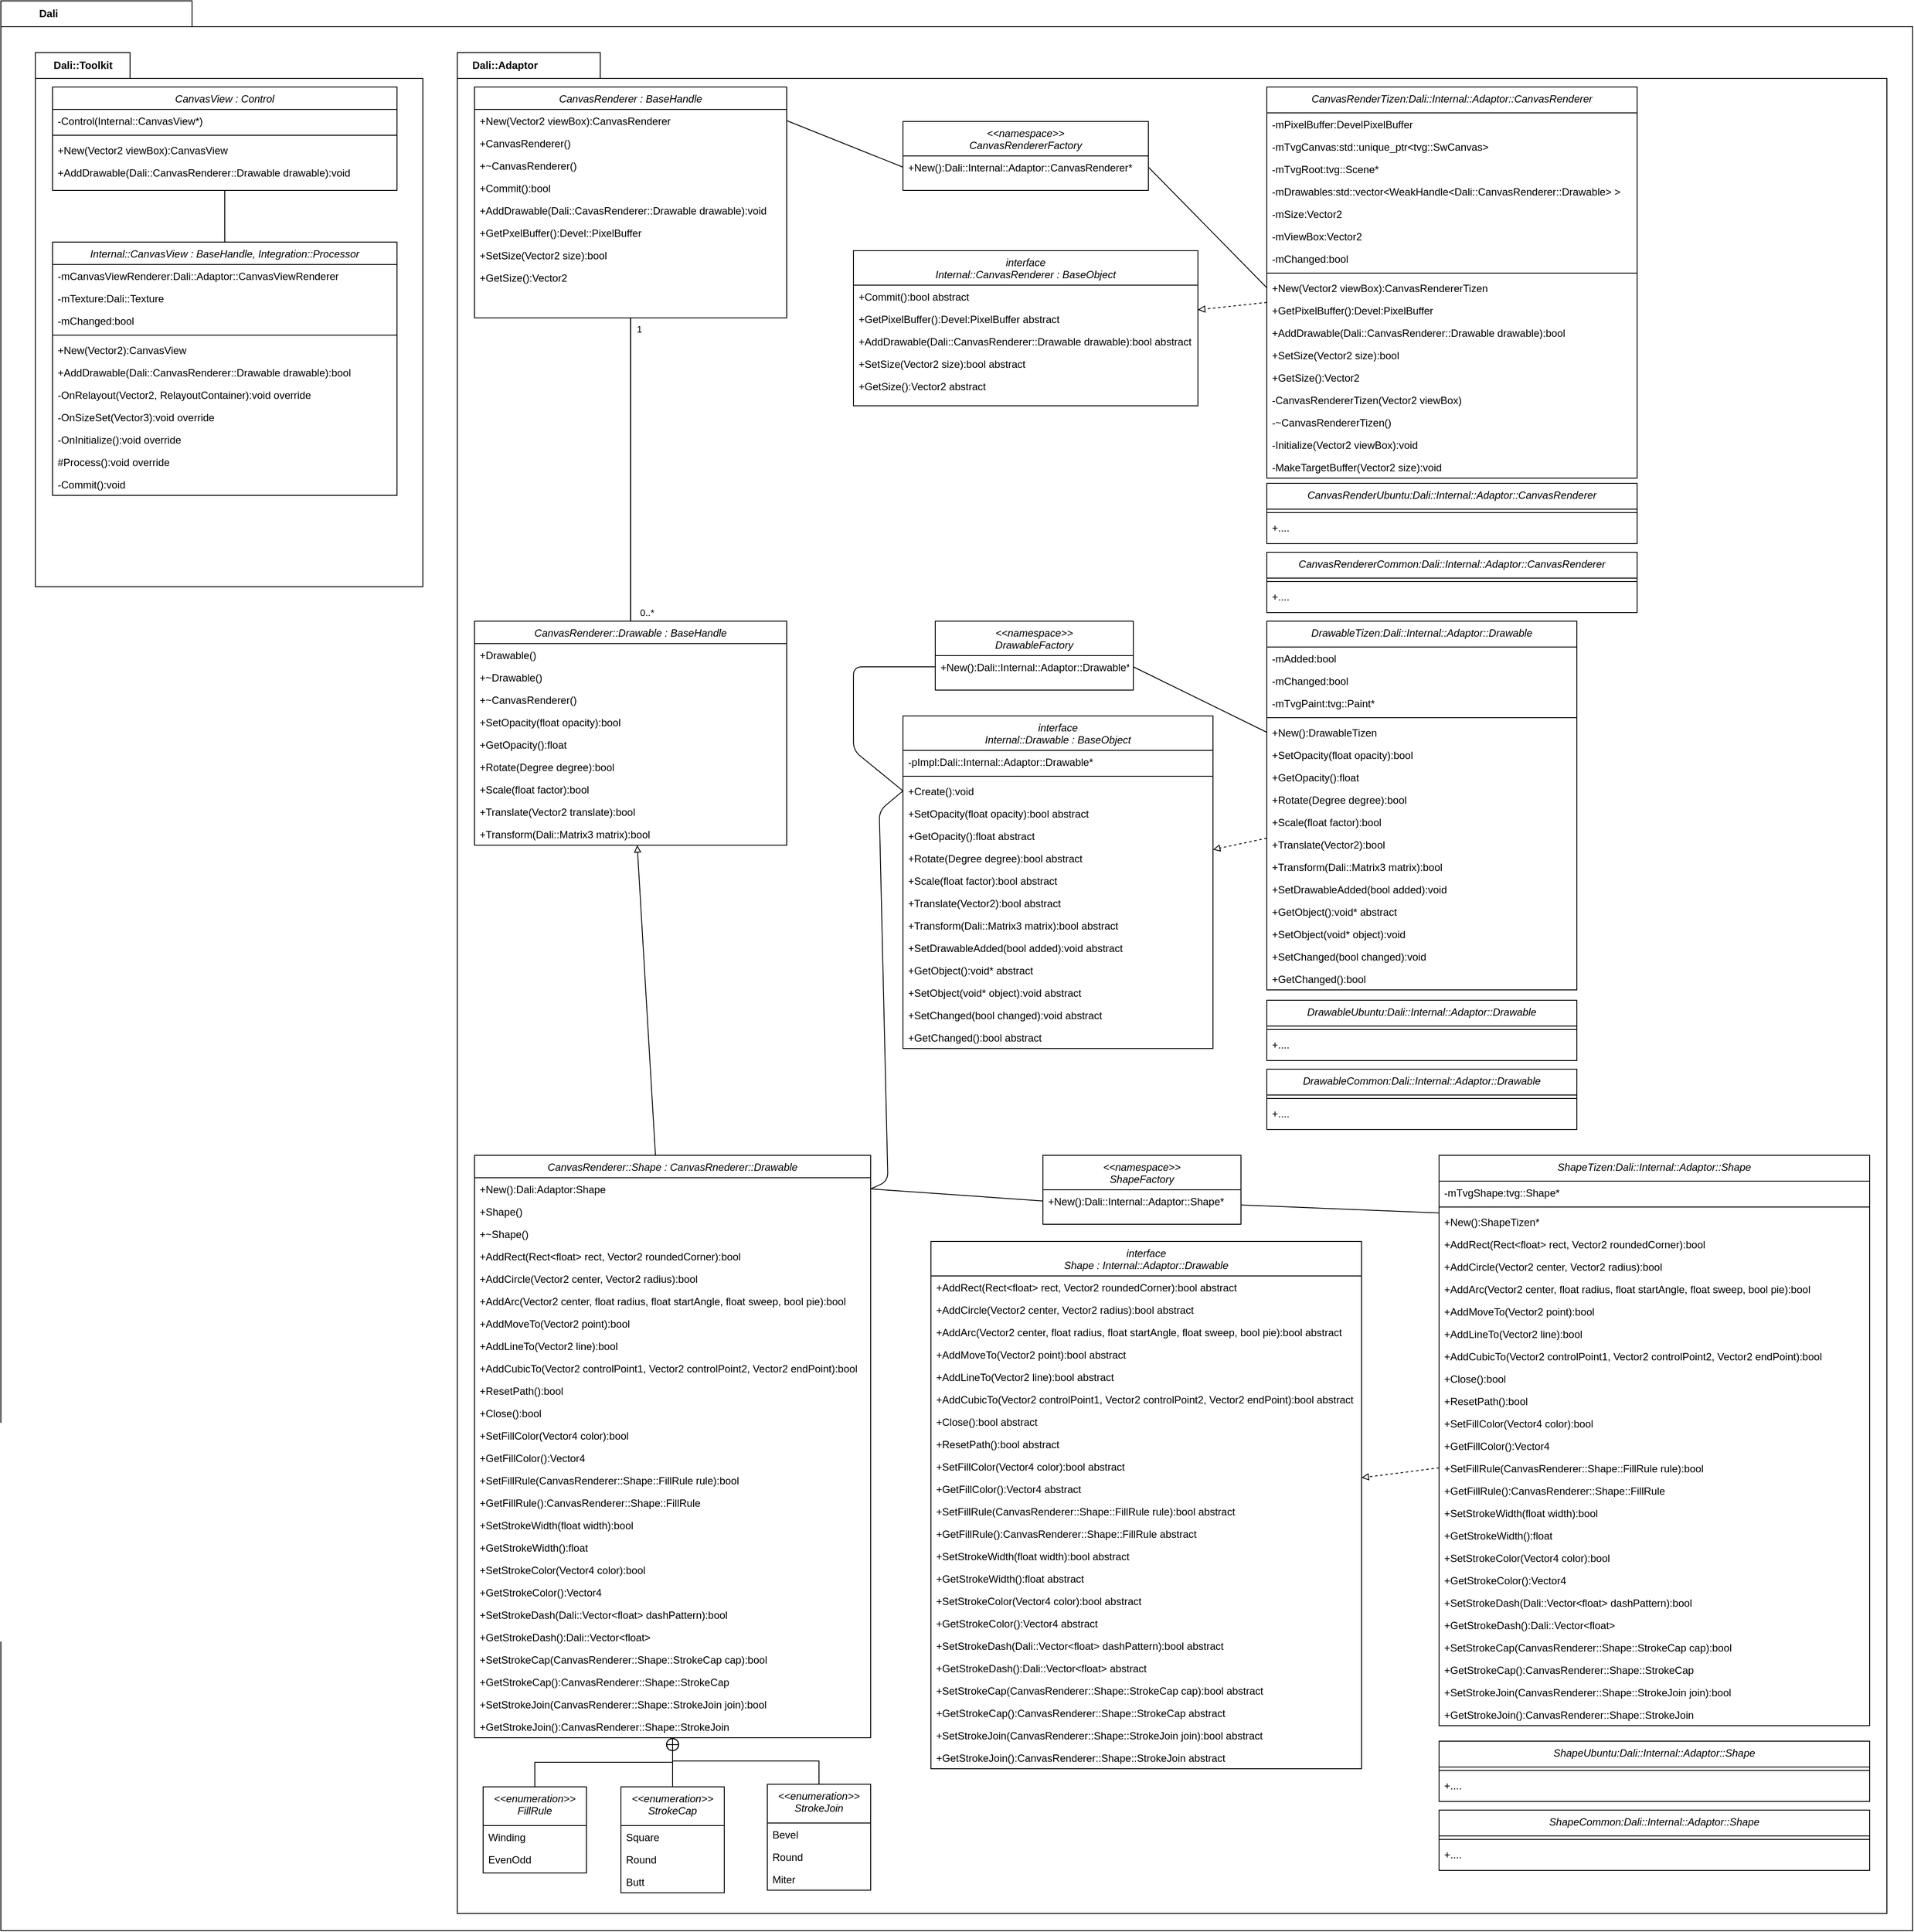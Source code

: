 <mxfile version="14.5.7" type="github"><diagram id="C5RBs43oDa-KdzZeNtuy" name="Page-1"><mxGraphModel dx="2489" dy="1874" grid="1" gridSize="10" guides="1" tooltips="1" connect="1" arrows="1" fold="1" page="1" pageScale="1" pageWidth="827" pageHeight="1169" math="0" shadow="0"><root><mxCell id="WIyWlLk6GJQsqaUBKTNV-0"/><mxCell id="WIyWlLk6GJQsqaUBKTNV-1" parent="WIyWlLk6GJQsqaUBKTNV-0"/><mxCell id="eUzAyZnh72-U9IO2z-T2-43" style="edgeStyle=orthogonalEdgeStyle;rounded=0;orthogonalLoop=1;jettySize=auto;html=1;exitX=0.5;exitY=0;exitDx=0;exitDy=0;entryX=0.5;entryY=1;entryDx=0;entryDy=0;endArrow=block;endFill=0;strokeWidth=1;jumpSize=6;" parent="WIyWlLk6GJQsqaUBKTNV-1" edge="1"><mxGeometry relative="1" as="geometry"><mxPoint x="815" y="136" as="targetPoint"/></mxGeometry></mxCell><mxCell id="d6Ak8WatT1hv87xGQhPb-93" value="Dali" style="shape=folder;fontStyle=1;tabWidth=110;tabHeight=30;tabPosition=left;html=1;boundedLbl=1;labelInHeader=1;container=1;collapsible=0;recursiveResize=0;" parent="WIyWlLk6GJQsqaUBKTNV-1" vertex="1"><mxGeometry x="-360" y="-710" width="2220" height="2240" as="geometry"/></mxCell><mxCell id="eUzAyZnh72-U9IO2z-T2-70" value="Dali::Adaptor" style="shape=folder;fontStyle=1;tabWidth=110;tabHeight=30;tabPosition=left;html=1;boundedLbl=1;labelInHeader=1;container=1;collapsible=0;recursiveResize=0;" parent="d6Ak8WatT1hv87xGQhPb-93" vertex="1"><mxGeometry x="530" y="60" width="1660" height="2160" as="geometry"/></mxCell><mxCell id="zkfFHV4jXpPFQw0GAbJ--0" value="CanvasRenderer : BaseHandle" style="swimlane;fontStyle=2;align=center;verticalAlign=top;childLayout=stackLayout;horizontal=1;startSize=26;horizontalStack=0;resizeParent=1;resizeLast=0;collapsible=1;marginBottom=0;rounded=0;shadow=0;strokeWidth=1;" parent="eUzAyZnh72-U9IO2z-T2-70" vertex="1"><mxGeometry x="20" y="40" width="362.5" height="268" as="geometry"><mxRectangle x="230" y="140" width="160" height="26" as="alternateBounds"/></mxGeometry></mxCell><mxCell id="zkfFHV4jXpPFQw0GAbJ--5" value="+New(Vector2 viewBox):CanvasRenderer" style="text;align=left;verticalAlign=top;spacingLeft=4;spacingRight=4;overflow=hidden;rotatable=0;points=[[0,0.5],[1,0.5]];portConstraint=eastwest;" parent="zkfFHV4jXpPFQw0GAbJ--0" vertex="1"><mxGeometry y="26" width="362.5" height="26" as="geometry"/></mxCell><mxCell id="eUzAyZnh72-U9IO2z-T2-1" value="+CanvasRenderer()" style="text;align=left;verticalAlign=top;spacingLeft=4;spacingRight=4;overflow=hidden;rotatable=0;points=[[0,0.5],[1,0.5]];portConstraint=eastwest;" parent="zkfFHV4jXpPFQw0GAbJ--0" vertex="1"><mxGeometry y="52" width="362.5" height="26" as="geometry"/></mxCell><mxCell id="d6Ak8WatT1hv87xGQhPb-125" value="+~CanvasRenderer()" style="text;align=left;verticalAlign=top;spacingLeft=4;spacingRight=4;overflow=hidden;rotatable=0;points=[[0,0.5],[1,0.5]];portConstraint=eastwest;" parent="zkfFHV4jXpPFQw0GAbJ--0" vertex="1"><mxGeometry y="78" width="362.5" height="26" as="geometry"/></mxCell><mxCell id="d6Ak8WatT1hv87xGQhPb-127" value="+Commit():bool" style="text;align=left;verticalAlign=top;spacingLeft=4;spacingRight=4;overflow=hidden;rotatable=0;points=[[0,0.5],[1,0.5]];portConstraint=eastwest;" parent="zkfFHV4jXpPFQw0GAbJ--0" vertex="1"><mxGeometry y="104" width="362.5" height="26" as="geometry"/></mxCell><mxCell id="d6Ak8WatT1hv87xGQhPb-126" value="+AddDrawable(Dali::CavasRenderer::Drawable drawable):void" style="text;align=left;verticalAlign=top;spacingLeft=4;spacingRight=4;overflow=hidden;rotatable=0;points=[[0,0.5],[1,0.5]];portConstraint=eastwest;" parent="zkfFHV4jXpPFQw0GAbJ--0" vertex="1"><mxGeometry y="130" width="362.5" height="26" as="geometry"/></mxCell><mxCell id="d6Ak8WatT1hv87xGQhPb-128" value="+GetPxelBuffer():Devel::PixelBuffer" style="text;align=left;verticalAlign=top;spacingLeft=4;spacingRight=4;overflow=hidden;rotatable=0;points=[[0,0.5],[1,0.5]];portConstraint=eastwest;" parent="zkfFHV4jXpPFQw0GAbJ--0" vertex="1"><mxGeometry y="156" width="362.5" height="26" as="geometry"/></mxCell><mxCell id="d6Ak8WatT1hv87xGQhPb-129" value="+SetSize(Vector2 size):bool" style="text;align=left;verticalAlign=top;spacingLeft=4;spacingRight=4;overflow=hidden;rotatable=0;points=[[0,0.5],[1,0.5]];portConstraint=eastwest;" parent="zkfFHV4jXpPFQw0GAbJ--0" vertex="1"><mxGeometry y="182" width="362.5" height="26" as="geometry"/></mxCell><mxCell id="d6Ak8WatT1hv87xGQhPb-130" value="+GetSize():Vector2" style="text;align=left;verticalAlign=top;spacingLeft=4;spacingRight=4;overflow=hidden;rotatable=0;points=[[0,0.5],[1,0.5]];portConstraint=eastwest;" parent="zkfFHV4jXpPFQw0GAbJ--0" vertex="1"><mxGeometry y="208" width="362.5" height="26" as="geometry"/></mxCell><mxCell id="eUzAyZnh72-U9IO2z-T2-106" value="" style="endArrow=none;html=1;strokeWidth=1;endFill=0;entryX=1;entryY=0.5;entryDx=0;entryDy=0;exitX=0;exitY=0.5;exitDx=0;exitDy=0;" parent="eUzAyZnh72-U9IO2z-T2-70" source="d6Ak8WatT1hv87xGQhPb-364" target="zkfFHV4jXpPFQw0GAbJ--5" edge="1"><mxGeometry width="50" height="50" relative="1" as="geometry"><mxPoint x="382.5" y="79" as="sourcePoint"/><mxPoint x="510" y="250" as="targetPoint"/></mxGeometry></mxCell><mxCell id="eUzAyZnh72-U9IO2z-T2-61" value="interface&#10;Internal::CanvasRenderer : BaseObject" style="swimlane;fontStyle=2;align=center;verticalAlign=top;childLayout=stackLayout;horizontal=1;startSize=40;horizontalStack=0;resizeParent=1;resizeLast=0;collapsible=1;marginBottom=0;rounded=0;shadow=0;strokeWidth=1;" parent="eUzAyZnh72-U9IO2z-T2-70" vertex="1"><mxGeometry x="460" y="230" width="400" height="180" as="geometry"><mxRectangle x="230" y="140" width="160" height="26" as="alternateBounds"/></mxGeometry></mxCell><mxCell id="eUzAyZnh72-U9IO2z-T2-64" value="+Commit():bool abstract" style="text;align=left;verticalAlign=top;spacingLeft=4;spacingRight=4;overflow=hidden;rotatable=0;points=[[0,0.5],[1,0.5]];portConstraint=eastwest;" parent="eUzAyZnh72-U9IO2z-T2-61" vertex="1"><mxGeometry y="40" width="400" height="26" as="geometry"/></mxCell><mxCell id="eUzAyZnh72-U9IO2z-T2-65" value="+GetPixelBuffer():Devel:PixelBuffer abstract" style="text;align=left;verticalAlign=top;spacingLeft=4;spacingRight=4;overflow=hidden;rotatable=0;points=[[0,0.5],[1,0.5]];portConstraint=eastwest;" parent="eUzAyZnh72-U9IO2z-T2-61" vertex="1"><mxGeometry y="66" width="400" height="26" as="geometry"/></mxCell><mxCell id="eUzAyZnh72-U9IO2z-T2-66" value="+AddDrawable(Dali::CanvasRenderer::Drawable drawable):bool abstract" style="text;align=left;verticalAlign=top;spacingLeft=4;spacingRight=4;overflow=hidden;rotatable=0;points=[[0,0.5],[1,0.5]];portConstraint=eastwest;" parent="eUzAyZnh72-U9IO2z-T2-61" vertex="1"><mxGeometry y="92" width="400" height="26" as="geometry"/></mxCell><mxCell id="eUzAyZnh72-U9IO2z-T2-67" value="+SetSize(Vector2 size):bool abstract" style="text;align=left;verticalAlign=top;spacingLeft=4;spacingRight=4;overflow=hidden;rotatable=0;points=[[0,0.5],[1,0.5]];portConstraint=eastwest;" parent="eUzAyZnh72-U9IO2z-T2-61" vertex="1"><mxGeometry y="118" width="400" height="26" as="geometry"/></mxCell><mxCell id="eUzAyZnh72-U9IO2z-T2-68" value="+GetSize():Vector2 abstract" style="text;align=left;verticalAlign=top;spacingLeft=4;spacingRight=4;overflow=hidden;rotatable=0;points=[[0,0.5],[1,0.5]];portConstraint=eastwest;" parent="eUzAyZnh72-U9IO2z-T2-61" vertex="1"><mxGeometry y="144" width="400" height="26" as="geometry"/></mxCell><mxCell id="d6Ak8WatT1hv87xGQhPb-131" value="CanvasRenderTizen:Dali::Internal::Adaptor::CanvasRenderer" style="swimlane;fontStyle=2;align=center;verticalAlign=top;childLayout=stackLayout;horizontal=1;startSize=30;horizontalStack=0;resizeParent=1;resizeLast=0;collapsible=1;marginBottom=0;rounded=0;shadow=0;strokeWidth=1;" parent="eUzAyZnh72-U9IO2z-T2-70" vertex="1"><mxGeometry x="940" y="40" width="430" height="454" as="geometry"><mxRectangle x="230" y="140" width="160" height="26" as="alternateBounds"/></mxGeometry></mxCell><mxCell id="d6Ak8WatT1hv87xGQhPb-132" value="-mPixelBuffer:DevelPixelBuffer" style="text;align=left;verticalAlign=top;spacingLeft=4;spacingRight=4;overflow=hidden;rotatable=0;points=[[0,0.5],[1,0.5]];portConstraint=eastwest;" parent="d6Ak8WatT1hv87xGQhPb-131" vertex="1"><mxGeometry y="30" width="430" height="26" as="geometry"/></mxCell><mxCell id="d6Ak8WatT1hv87xGQhPb-146" value="-mTvgCanvas:std::unique_ptr&lt;tvg::SwCanvas&gt;" style="text;align=left;verticalAlign=top;spacingLeft=4;spacingRight=4;overflow=hidden;rotatable=0;points=[[0,0.5],[1,0.5]];portConstraint=eastwest;" parent="d6Ak8WatT1hv87xGQhPb-131" vertex="1"><mxGeometry y="56" width="430" height="26" as="geometry"/></mxCell><mxCell id="d6Ak8WatT1hv87xGQhPb-142" value="-mTvgRoot:tvg::Scene*" style="text;align=left;verticalAlign=top;spacingLeft=4;spacingRight=4;overflow=hidden;rotatable=0;points=[[0,0.5],[1,0.5]];portConstraint=eastwest;" parent="d6Ak8WatT1hv87xGQhPb-131" vertex="1"><mxGeometry y="82" width="430" height="26" as="geometry"/></mxCell><mxCell id="d6Ak8WatT1hv87xGQhPb-145" value="-mDrawables:std::vector&lt;WeakHandle&lt;Dali::CanvasRenderer::Drawable&gt; &gt;" style="text;align=left;verticalAlign=top;spacingLeft=4;spacingRight=4;overflow=hidden;rotatable=0;points=[[0,0.5],[1,0.5]];portConstraint=eastwest;" parent="d6Ak8WatT1hv87xGQhPb-131" vertex="1"><mxGeometry y="108" width="430" height="26" as="geometry"/></mxCell><mxCell id="d6Ak8WatT1hv87xGQhPb-144" value="-mSize:Vector2" style="text;align=left;verticalAlign=top;spacingLeft=4;spacingRight=4;overflow=hidden;rotatable=0;points=[[0,0.5],[1,0.5]];portConstraint=eastwest;" parent="d6Ak8WatT1hv87xGQhPb-131" vertex="1"><mxGeometry y="134" width="430" height="26" as="geometry"/></mxCell><mxCell id="d6Ak8WatT1hv87xGQhPb-143" value="-mViewBox:Vector2" style="text;align=left;verticalAlign=top;spacingLeft=4;spacingRight=4;overflow=hidden;rotatable=0;points=[[0,0.5],[1,0.5]];portConstraint=eastwest;" parent="d6Ak8WatT1hv87xGQhPb-131" vertex="1"><mxGeometry y="160" width="430" height="26" as="geometry"/></mxCell><mxCell id="d6Ak8WatT1hv87xGQhPb-147" value="-mChanged:bool" style="text;align=left;verticalAlign=top;spacingLeft=4;spacingRight=4;overflow=hidden;rotatable=0;points=[[0,0.5],[1,0.5]];portConstraint=eastwest;" parent="d6Ak8WatT1hv87xGQhPb-131" vertex="1"><mxGeometry y="186" width="430" height="26" as="geometry"/></mxCell><mxCell id="d6Ak8WatT1hv87xGQhPb-137" value="" style="line;html=1;strokeWidth=1;align=left;verticalAlign=middle;spacingTop=-1;spacingLeft=3;spacingRight=3;rotatable=0;labelPosition=right;points=[];portConstraint=eastwest;" parent="d6Ak8WatT1hv87xGQhPb-131" vertex="1"><mxGeometry y="212" width="430" height="8" as="geometry"/></mxCell><mxCell id="d6Ak8WatT1hv87xGQhPb-770" value="+New(Vector2 viewBox):CanvasRendererTizen" style="text;align=left;verticalAlign=top;spacingLeft=4;spacingRight=4;overflow=hidden;rotatable=0;points=[[0,0.5],[1,0.5]];portConstraint=eastwest;" parent="d6Ak8WatT1hv87xGQhPb-131" vertex="1"><mxGeometry y="220" width="430" height="26" as="geometry"/></mxCell><mxCell id="d6Ak8WatT1hv87xGQhPb-133" value="+GetPixelBuffer():Devel:PixelBuffer" style="text;align=left;verticalAlign=top;spacingLeft=4;spacingRight=4;overflow=hidden;rotatable=0;points=[[0,0.5],[1,0.5]];portConstraint=eastwest;" parent="d6Ak8WatT1hv87xGQhPb-131" vertex="1"><mxGeometry y="246" width="430" height="26" as="geometry"/></mxCell><mxCell id="d6Ak8WatT1hv87xGQhPb-134" value="+AddDrawable(Dali::CanvasRenderer::Drawable drawable):bool" style="text;align=left;verticalAlign=top;spacingLeft=4;spacingRight=4;overflow=hidden;rotatable=0;points=[[0,0.5],[1,0.5]];portConstraint=eastwest;" parent="d6Ak8WatT1hv87xGQhPb-131" vertex="1"><mxGeometry y="272" width="430" height="26" as="geometry"/></mxCell><mxCell id="d6Ak8WatT1hv87xGQhPb-135" value="+SetSize(Vector2 size):bool" style="text;align=left;verticalAlign=top;spacingLeft=4;spacingRight=4;overflow=hidden;rotatable=0;points=[[0,0.5],[1,0.5]];portConstraint=eastwest;" parent="d6Ak8WatT1hv87xGQhPb-131" vertex="1"><mxGeometry y="298" width="430" height="26" as="geometry"/></mxCell><mxCell id="d6Ak8WatT1hv87xGQhPb-136" value="+GetSize():Vector2" style="text;align=left;verticalAlign=top;spacingLeft=4;spacingRight=4;overflow=hidden;rotatable=0;points=[[0,0.5],[1,0.5]];portConstraint=eastwest;" parent="d6Ak8WatT1hv87xGQhPb-131" vertex="1"><mxGeometry y="324" width="430" height="26" as="geometry"/></mxCell><mxCell id="d6Ak8WatT1hv87xGQhPb-138" value="-CanvasRendererTizen(Vector2 viewBox)" style="text;align=left;verticalAlign=top;spacingLeft=4;spacingRight=4;overflow=hidden;rotatable=0;points=[[0,0.5],[1,0.5]];portConstraint=eastwest;" parent="d6Ak8WatT1hv87xGQhPb-131" vertex="1"><mxGeometry y="350" width="430" height="26" as="geometry"/></mxCell><mxCell id="d6Ak8WatT1hv87xGQhPb-139" value="-~CanvasRendererTizen()" style="text;align=left;verticalAlign=top;spacingLeft=4;spacingRight=4;overflow=hidden;rotatable=0;points=[[0,0.5],[1,0.5]];portConstraint=eastwest;" parent="d6Ak8WatT1hv87xGQhPb-131" vertex="1"><mxGeometry y="376" width="430" height="26" as="geometry"/></mxCell><mxCell id="d6Ak8WatT1hv87xGQhPb-140" value="-Initialize(Vector2 viewBox):void" style="text;align=left;verticalAlign=top;spacingLeft=4;spacingRight=4;overflow=hidden;rotatable=0;points=[[0,0.5],[1,0.5]];portConstraint=eastwest;" parent="d6Ak8WatT1hv87xGQhPb-131" vertex="1"><mxGeometry y="402" width="430" height="26" as="geometry"/></mxCell><mxCell id="d6Ak8WatT1hv87xGQhPb-141" value="-MakeTargetBuffer(Vector2 size):void" style="text;align=left;verticalAlign=top;spacingLeft=4;spacingRight=4;overflow=hidden;rotatable=0;points=[[0,0.5],[1,0.5]];portConstraint=eastwest;" parent="d6Ak8WatT1hv87xGQhPb-131" vertex="1"><mxGeometry y="428" width="430" height="26" as="geometry"/></mxCell><mxCell id="d6Ak8WatT1hv87xGQhPb-363" value="&lt;&lt;namespace&gt;&gt;&#10;CanvasRendererFactory" style="swimlane;fontStyle=2;align=center;verticalAlign=top;childLayout=stackLayout;horizontal=1;startSize=40;horizontalStack=0;resizeParent=1;resizeLast=0;collapsible=1;marginBottom=0;rounded=0;shadow=0;strokeWidth=1;" parent="eUzAyZnh72-U9IO2z-T2-70" vertex="1"><mxGeometry x="517.5" y="80" width="285" height="80" as="geometry"><mxRectangle x="230" y="140" width="160" height="26" as="alternateBounds"/></mxGeometry></mxCell><mxCell id="d6Ak8WatT1hv87xGQhPb-364" value="+New():Dali::Internal::Adaptor::CanvasRenderer*" style="text;align=left;verticalAlign=top;spacingLeft=4;spacingRight=4;overflow=hidden;rotatable=0;points=[[0,0.5],[1,0.5]];portConstraint=eastwest;" parent="d6Ak8WatT1hv87xGQhPb-363" vertex="1"><mxGeometry y="40" width="285" height="26" as="geometry"/></mxCell><mxCell id="d6Ak8WatT1hv87xGQhPb-769" value="" style="endArrow=none;html=1;strokeWidth=1;endFill=0;exitX=1;exitY=0.5;exitDx=0;exitDy=0;entryX=0;entryY=0.5;entryDx=0;entryDy=0;" parent="eUzAyZnh72-U9IO2z-T2-70" source="d6Ak8WatT1hv87xGQhPb-364" target="d6Ak8WatT1hv87xGQhPb-770" edge="1"><mxGeometry width="50" height="50" relative="1" as="geometry"><mxPoint x="392.5" y="94.918" as="sourcePoint"/><mxPoint x="830" y="-130" as="targetPoint"/></mxGeometry></mxCell><mxCell id="d6Ak8WatT1hv87xGQhPb-771" value="" style="endArrow=block;html=1;strokeWidth=1;endFill=0;dashed=1;" parent="eUzAyZnh72-U9IO2z-T2-70" source="d6Ak8WatT1hv87xGQhPb-131" target="eUzAyZnh72-U9IO2z-T2-61" edge="1"><mxGeometry width="50" height="50" relative="1" as="geometry"><mxPoint x="782.5" y="103.0" as="sourcePoint"/><mxPoint x="720" y="-70" as="targetPoint"/></mxGeometry></mxCell><mxCell id="d6Ak8WatT1hv87xGQhPb-148" value="CanvasRenderer::Drawable : BaseHandle" style="swimlane;fontStyle=2;align=center;verticalAlign=top;childLayout=stackLayout;horizontal=1;startSize=26;horizontalStack=0;resizeParent=1;resizeLast=0;collapsible=1;marginBottom=0;rounded=0;shadow=0;strokeWidth=1;" parent="eUzAyZnh72-U9IO2z-T2-70" vertex="1"><mxGeometry x="20" y="660" width="362.5" height="260" as="geometry"><mxRectangle x="230" y="140" width="160" height="26" as="alternateBounds"/></mxGeometry></mxCell><mxCell id="d6Ak8WatT1hv87xGQhPb-151" value="+Drawable()" style="text;align=left;verticalAlign=top;spacingLeft=4;spacingRight=4;overflow=hidden;rotatable=0;points=[[0,0.5],[1,0.5]];portConstraint=eastwest;" parent="d6Ak8WatT1hv87xGQhPb-148" vertex="1"><mxGeometry y="26" width="362.5" height="26" as="geometry"/></mxCell><mxCell id="d6Ak8WatT1hv87xGQhPb-152" value="+~Drawable()" style="text;align=left;verticalAlign=top;spacingLeft=4;spacingRight=4;overflow=hidden;rotatable=0;points=[[0,0.5],[1,0.5]];portConstraint=eastwest;" parent="d6Ak8WatT1hv87xGQhPb-148" vertex="1"><mxGeometry y="52" width="362.5" height="26" as="geometry"/></mxCell><mxCell id="d6Ak8WatT1hv87xGQhPb-153" value="+~CanvasRenderer()" style="text;align=left;verticalAlign=top;spacingLeft=4;spacingRight=4;overflow=hidden;rotatable=0;points=[[0,0.5],[1,0.5]];portConstraint=eastwest;" parent="d6Ak8WatT1hv87xGQhPb-148" vertex="1"><mxGeometry y="78" width="362.5" height="26" as="geometry"/></mxCell><mxCell id="d6Ak8WatT1hv87xGQhPb-154" value="+SetOpacity(float opacity):bool" style="text;align=left;verticalAlign=top;spacingLeft=4;spacingRight=4;overflow=hidden;rotatable=0;points=[[0,0.5],[1,0.5]];portConstraint=eastwest;" parent="d6Ak8WatT1hv87xGQhPb-148" vertex="1"><mxGeometry y="104" width="362.5" height="26" as="geometry"/></mxCell><mxCell id="d6Ak8WatT1hv87xGQhPb-155" value="+GetOpacity():float" style="text;align=left;verticalAlign=top;spacingLeft=4;spacingRight=4;overflow=hidden;rotatable=0;points=[[0,0.5],[1,0.5]];portConstraint=eastwest;" parent="d6Ak8WatT1hv87xGQhPb-148" vertex="1"><mxGeometry y="130" width="362.5" height="26" as="geometry"/></mxCell><mxCell id="d6Ak8WatT1hv87xGQhPb-156" value="+Rotate(Degree degree):bool" style="text;align=left;verticalAlign=top;spacingLeft=4;spacingRight=4;overflow=hidden;rotatable=0;points=[[0,0.5],[1,0.5]];portConstraint=eastwest;" parent="d6Ak8WatT1hv87xGQhPb-148" vertex="1"><mxGeometry y="156" width="362.5" height="26" as="geometry"/></mxCell><mxCell id="d6Ak8WatT1hv87xGQhPb-157" value="+Scale(float factor):bool" style="text;align=left;verticalAlign=top;spacingLeft=4;spacingRight=4;overflow=hidden;rotatable=0;points=[[0,0.5],[1,0.5]];portConstraint=eastwest;" parent="d6Ak8WatT1hv87xGQhPb-148" vertex="1"><mxGeometry y="182" width="362.5" height="26" as="geometry"/></mxCell><mxCell id="d6Ak8WatT1hv87xGQhPb-158" value="+Translate(Vector2 translate):bool" style="text;align=left;verticalAlign=top;spacingLeft=4;spacingRight=4;overflow=hidden;rotatable=0;points=[[0,0.5],[1,0.5]];portConstraint=eastwest;" parent="d6Ak8WatT1hv87xGQhPb-148" vertex="1"><mxGeometry y="208" width="362.5" height="26" as="geometry"/></mxCell><mxCell id="d6Ak8WatT1hv87xGQhPb-159" value="+Transform(Dali::Matrix3 matrix):bool" style="text;align=left;verticalAlign=top;spacingLeft=4;spacingRight=4;overflow=hidden;rotatable=0;points=[[0,0.5],[1,0.5]];portConstraint=eastwest;" parent="d6Ak8WatT1hv87xGQhPb-148" vertex="1"><mxGeometry y="234" width="362.5" height="26" as="geometry"/></mxCell><mxCell id="d6Ak8WatT1hv87xGQhPb-206" value="interface&#10;Internal::Drawable : BaseObject" style="swimlane;fontStyle=2;align=center;verticalAlign=top;childLayout=stackLayout;horizontal=1;startSize=40;horizontalStack=0;resizeParent=1;resizeLast=0;collapsible=1;marginBottom=0;rounded=0;shadow=0;strokeWidth=1;" parent="eUzAyZnh72-U9IO2z-T2-70" vertex="1"><mxGeometry x="517.5" y="770" width="360" height="386" as="geometry"><mxRectangle x="230" y="140" width="160" height="26" as="alternateBounds"/></mxGeometry></mxCell><mxCell id="d6Ak8WatT1hv87xGQhPb-223" value="-pImpl:Dali::Internal::Adaptor::Drawable*" style="text;align=left;verticalAlign=top;spacingLeft=4;spacingRight=4;overflow=hidden;rotatable=0;points=[[0,0.5],[1,0.5]];portConstraint=eastwest;" parent="d6Ak8WatT1hv87xGQhPb-206" vertex="1"><mxGeometry y="40" width="360" height="26" as="geometry"/></mxCell><mxCell id="d6Ak8WatT1hv87xGQhPb-222" value="" style="line;html=1;strokeWidth=1;align=left;verticalAlign=middle;spacingTop=-1;spacingLeft=3;spacingRight=3;rotatable=0;labelPosition=right;points=[];portConstraint=eastwest;" parent="d6Ak8WatT1hv87xGQhPb-206" vertex="1"><mxGeometry y="66" width="360" height="8" as="geometry"/></mxCell><mxCell id="d6Ak8WatT1hv87xGQhPb-207" value="+Create():void" style="text;align=left;verticalAlign=top;spacingLeft=4;spacingRight=4;overflow=hidden;rotatable=0;points=[[0,0.5],[1,0.5]];portConstraint=eastwest;" parent="d6Ak8WatT1hv87xGQhPb-206" vertex="1"><mxGeometry y="74" width="360" height="26" as="geometry"/></mxCell><mxCell id="d6Ak8WatT1hv87xGQhPb-208" value="+SetOpacity(float opacity):bool abstract" style="text;align=left;verticalAlign=top;spacingLeft=4;spacingRight=4;overflow=hidden;rotatable=0;points=[[0,0.5],[1,0.5]];portConstraint=eastwest;" parent="d6Ak8WatT1hv87xGQhPb-206" vertex="1"><mxGeometry y="100" width="360" height="26" as="geometry"/></mxCell><mxCell id="d6Ak8WatT1hv87xGQhPb-209" value="+GetOpacity():float abstract" style="text;align=left;verticalAlign=top;spacingLeft=4;spacingRight=4;overflow=hidden;rotatable=0;points=[[0,0.5],[1,0.5]];portConstraint=eastwest;" parent="d6Ak8WatT1hv87xGQhPb-206" vertex="1"><mxGeometry y="126" width="360" height="26" as="geometry"/></mxCell><mxCell id="d6Ak8WatT1hv87xGQhPb-210" value="+Rotate(Degree degree):bool abstract" style="text;align=left;verticalAlign=top;spacingLeft=4;spacingRight=4;overflow=hidden;rotatable=0;points=[[0,0.5],[1,0.5]];portConstraint=eastwest;" parent="d6Ak8WatT1hv87xGQhPb-206" vertex="1"><mxGeometry y="152" width="360" height="26" as="geometry"/></mxCell><mxCell id="d6Ak8WatT1hv87xGQhPb-217" value="+Scale(float factor):bool abstract" style="text;align=left;verticalAlign=top;spacingLeft=4;spacingRight=4;overflow=hidden;rotatable=0;points=[[0,0.5],[1,0.5]];portConstraint=eastwest;" parent="d6Ak8WatT1hv87xGQhPb-206" vertex="1"><mxGeometry y="178" width="360" height="26" as="geometry"/></mxCell><mxCell id="d6Ak8WatT1hv87xGQhPb-211" value="+Translate(Vector2):bool abstract" style="text;align=left;verticalAlign=top;spacingLeft=4;spacingRight=4;overflow=hidden;rotatable=0;points=[[0,0.5],[1,0.5]];portConstraint=eastwest;" parent="d6Ak8WatT1hv87xGQhPb-206" vertex="1"><mxGeometry y="204" width="360" height="26" as="geometry"/></mxCell><mxCell id="d6Ak8WatT1hv87xGQhPb-216" value="+Transform(Dali::Matrix3 matrix):bool abstract" style="text;align=left;verticalAlign=top;spacingLeft=4;spacingRight=4;overflow=hidden;rotatable=0;points=[[0,0.5],[1,0.5]];portConstraint=eastwest;" parent="d6Ak8WatT1hv87xGQhPb-206" vertex="1"><mxGeometry y="230" width="360" height="26" as="geometry"/></mxCell><mxCell id="d6Ak8WatT1hv87xGQhPb-215" value="+SetDrawableAdded(bool added):void abstract" style="text;align=left;verticalAlign=top;spacingLeft=4;spacingRight=4;overflow=hidden;rotatable=0;points=[[0,0.5],[1,0.5]];portConstraint=eastwest;" parent="d6Ak8WatT1hv87xGQhPb-206" vertex="1"><mxGeometry y="256" width="360" height="26" as="geometry"/></mxCell><mxCell id="d6Ak8WatT1hv87xGQhPb-218" value="+GetObject():void* abstract" style="text;align=left;verticalAlign=top;spacingLeft=4;spacingRight=4;overflow=hidden;rotatable=0;points=[[0,0.5],[1,0.5]];portConstraint=eastwest;" parent="d6Ak8WatT1hv87xGQhPb-206" vertex="1"><mxGeometry y="282" width="360" height="26" as="geometry"/></mxCell><mxCell id="d6Ak8WatT1hv87xGQhPb-220" value="+SetObject(void* object):void abstract" style="text;align=left;verticalAlign=top;spacingLeft=4;spacingRight=4;overflow=hidden;rotatable=0;points=[[0,0.5],[1,0.5]];portConstraint=eastwest;" parent="d6Ak8WatT1hv87xGQhPb-206" vertex="1"><mxGeometry y="308" width="360" height="26" as="geometry"/></mxCell><mxCell id="d6Ak8WatT1hv87xGQhPb-221" value="+SetChanged(bool changed):void abstract" style="text;align=left;verticalAlign=top;spacingLeft=4;spacingRight=4;overflow=hidden;rotatable=0;points=[[0,0.5],[1,0.5]];portConstraint=eastwest;" parent="d6Ak8WatT1hv87xGQhPb-206" vertex="1"><mxGeometry y="334" width="360" height="26" as="geometry"/></mxCell><mxCell id="d6Ak8WatT1hv87xGQhPb-219" value="+GetChanged():bool abstract" style="text;align=left;verticalAlign=top;spacingLeft=4;spacingRight=4;overflow=hidden;rotatable=0;points=[[0,0.5],[1,0.5]];portConstraint=eastwest;" parent="d6Ak8WatT1hv87xGQhPb-206" vertex="1"><mxGeometry y="360" width="360" height="26" as="geometry"/></mxCell><mxCell id="d6Ak8WatT1hv87xGQhPb-213" value="" style="endArrow=none;html=1;strokeWidth=1;endFill=0;exitX=0;exitY=0.5;exitDx=0;exitDy=0;entryX=0;entryY=0.5;entryDx=0;entryDy=0;" parent="eUzAyZnh72-U9IO2z-T2-70" source="d6Ak8WatT1hv87xGQhPb-351" target="d6Ak8WatT1hv87xGQhPb-207" edge="1"><mxGeometry width="50" height="50" relative="1" as="geometry"><mxPoint x="382.5" y="701.08" as="sourcePoint"/><mxPoint x="421.08" y="670" as="targetPoint"/><Array as="points"><mxPoint x="460" y="713"/><mxPoint x="460" y="810"/></Array></mxGeometry></mxCell><mxCell id="d6Ak8WatT1hv87xGQhPb-365" value="DrawableTizen:Dali::Internal::Adaptor::Drawable" style="swimlane;fontStyle=2;align=center;verticalAlign=top;childLayout=stackLayout;horizontal=1;startSize=30;horizontalStack=0;resizeParent=1;resizeLast=0;collapsible=1;marginBottom=0;rounded=0;shadow=0;strokeWidth=1;" parent="eUzAyZnh72-U9IO2z-T2-70" vertex="1"><mxGeometry x="940" y="660" width="360" height="428" as="geometry"><mxRectangle x="230" y="140" width="160" height="26" as="alternateBounds"/></mxGeometry></mxCell><mxCell id="d6Ak8WatT1hv87xGQhPb-366" value="-mAdded:bool" style="text;align=left;verticalAlign=top;spacingLeft=4;spacingRight=4;overflow=hidden;rotatable=0;points=[[0,0.5],[1,0.5]];portConstraint=eastwest;" parent="d6Ak8WatT1hv87xGQhPb-365" vertex="1"><mxGeometry y="30" width="360" height="26" as="geometry"/></mxCell><mxCell id="d6Ak8WatT1hv87xGQhPb-380" value="-mChanged:bool" style="text;align=left;verticalAlign=top;spacingLeft=4;spacingRight=4;overflow=hidden;rotatable=0;points=[[0,0.5],[1,0.5]];portConstraint=eastwest;" parent="d6Ak8WatT1hv87xGQhPb-365" vertex="1"><mxGeometry y="56" width="360" height="26" as="geometry"/></mxCell><mxCell id="d6Ak8WatT1hv87xGQhPb-381" value="-mTvgPaint:tvg::Paint*" style="text;align=left;verticalAlign=top;spacingLeft=4;spacingRight=4;overflow=hidden;rotatable=0;points=[[0,0.5],[1,0.5]];portConstraint=eastwest;" parent="d6Ak8WatT1hv87xGQhPb-365" vertex="1"><mxGeometry y="82" width="360" height="26" as="geometry"/></mxCell><mxCell id="d6Ak8WatT1hv87xGQhPb-367" value="" style="line;html=1;strokeWidth=1;align=left;verticalAlign=middle;spacingTop=-1;spacingLeft=3;spacingRight=3;rotatable=0;labelPosition=right;points=[];portConstraint=eastwest;" parent="d6Ak8WatT1hv87xGQhPb-365" vertex="1"><mxGeometry y="108" width="360" height="8" as="geometry"/></mxCell><mxCell id="d6Ak8WatT1hv87xGQhPb-368" value="+New():DrawableTizen" style="text;align=left;verticalAlign=top;spacingLeft=4;spacingRight=4;overflow=hidden;rotatable=0;points=[[0,0.5],[1,0.5]];portConstraint=eastwest;" parent="d6Ak8WatT1hv87xGQhPb-365" vertex="1"><mxGeometry y="116" width="360" height="26" as="geometry"/></mxCell><mxCell id="d6Ak8WatT1hv87xGQhPb-369" value="+SetOpacity(float opacity):bool" style="text;align=left;verticalAlign=top;spacingLeft=4;spacingRight=4;overflow=hidden;rotatable=0;points=[[0,0.5],[1,0.5]];portConstraint=eastwest;" parent="d6Ak8WatT1hv87xGQhPb-365" vertex="1"><mxGeometry y="142" width="360" height="26" as="geometry"/></mxCell><mxCell id="d6Ak8WatT1hv87xGQhPb-370" value="+GetOpacity():float" style="text;align=left;verticalAlign=top;spacingLeft=4;spacingRight=4;overflow=hidden;rotatable=0;points=[[0,0.5],[1,0.5]];portConstraint=eastwest;" parent="d6Ak8WatT1hv87xGQhPb-365" vertex="1"><mxGeometry y="168" width="360" height="26" as="geometry"/></mxCell><mxCell id="d6Ak8WatT1hv87xGQhPb-371" value="+Rotate(Degree degree):bool" style="text;align=left;verticalAlign=top;spacingLeft=4;spacingRight=4;overflow=hidden;rotatable=0;points=[[0,0.5],[1,0.5]];portConstraint=eastwest;" parent="d6Ak8WatT1hv87xGQhPb-365" vertex="1"><mxGeometry y="194" width="360" height="26" as="geometry"/></mxCell><mxCell id="d6Ak8WatT1hv87xGQhPb-372" value="+Scale(float factor):bool" style="text;align=left;verticalAlign=top;spacingLeft=4;spacingRight=4;overflow=hidden;rotatable=0;points=[[0,0.5],[1,0.5]];portConstraint=eastwest;" parent="d6Ak8WatT1hv87xGQhPb-365" vertex="1"><mxGeometry y="220" width="360" height="26" as="geometry"/></mxCell><mxCell id="d6Ak8WatT1hv87xGQhPb-373" value="+Translate(Vector2):bool" style="text;align=left;verticalAlign=top;spacingLeft=4;spacingRight=4;overflow=hidden;rotatable=0;points=[[0,0.5],[1,0.5]];portConstraint=eastwest;" parent="d6Ak8WatT1hv87xGQhPb-365" vertex="1"><mxGeometry y="246" width="360" height="26" as="geometry"/></mxCell><mxCell id="d6Ak8WatT1hv87xGQhPb-374" value="+Transform(Dali::Matrix3 matrix):bool" style="text;align=left;verticalAlign=top;spacingLeft=4;spacingRight=4;overflow=hidden;rotatable=0;points=[[0,0.5],[1,0.5]];portConstraint=eastwest;" parent="d6Ak8WatT1hv87xGQhPb-365" vertex="1"><mxGeometry y="272" width="360" height="26" as="geometry"/></mxCell><mxCell id="d6Ak8WatT1hv87xGQhPb-375" value="+SetDrawableAdded(bool added):void" style="text;align=left;verticalAlign=top;spacingLeft=4;spacingRight=4;overflow=hidden;rotatable=0;points=[[0,0.5],[1,0.5]];portConstraint=eastwest;" parent="d6Ak8WatT1hv87xGQhPb-365" vertex="1"><mxGeometry y="298" width="360" height="26" as="geometry"/></mxCell><mxCell id="d6Ak8WatT1hv87xGQhPb-376" value="+GetObject():void* abstract" style="text;align=left;verticalAlign=top;spacingLeft=4;spacingRight=4;overflow=hidden;rotatable=0;points=[[0,0.5],[1,0.5]];portConstraint=eastwest;" parent="d6Ak8WatT1hv87xGQhPb-365" vertex="1"><mxGeometry y="324" width="360" height="26" as="geometry"/></mxCell><mxCell id="d6Ak8WatT1hv87xGQhPb-377" value="+SetObject(void* object):void" style="text;align=left;verticalAlign=top;spacingLeft=4;spacingRight=4;overflow=hidden;rotatable=0;points=[[0,0.5],[1,0.5]];portConstraint=eastwest;" parent="d6Ak8WatT1hv87xGQhPb-365" vertex="1"><mxGeometry y="350" width="360" height="26" as="geometry"/></mxCell><mxCell id="d6Ak8WatT1hv87xGQhPb-378" value="+SetChanged(bool changed):void" style="text;align=left;verticalAlign=top;spacingLeft=4;spacingRight=4;overflow=hidden;rotatable=0;points=[[0,0.5],[1,0.5]];portConstraint=eastwest;" parent="d6Ak8WatT1hv87xGQhPb-365" vertex="1"><mxGeometry y="376" width="360" height="26" as="geometry"/></mxCell><mxCell id="d6Ak8WatT1hv87xGQhPb-379" value="+GetChanged():bool" style="text;align=left;verticalAlign=top;spacingLeft=4;spacingRight=4;overflow=hidden;rotatable=0;points=[[0,0.5],[1,0.5]];portConstraint=eastwest;" parent="d6Ak8WatT1hv87xGQhPb-365" vertex="1"><mxGeometry y="402" width="360" height="26" as="geometry"/></mxCell><mxCell id="d6Ak8WatT1hv87xGQhPb-382" value="CanvasRenderer::Shape : CanvasRnederer::Drawable" style="swimlane;fontStyle=2;align=center;verticalAlign=top;childLayout=stackLayout;horizontal=1;startSize=26;horizontalStack=0;resizeParent=1;resizeLast=0;collapsible=1;marginBottom=0;rounded=0;shadow=0;strokeWidth=1;" parent="eUzAyZnh72-U9IO2z-T2-70" vertex="1"><mxGeometry x="20" y="1280" width="460" height="676" as="geometry"><mxRectangle x="230" y="140" width="160" height="26" as="alternateBounds"/></mxGeometry></mxCell><mxCell id="d6Ak8WatT1hv87xGQhPb-781" value="+New():Dali:Adaptor:Shape" style="text;align=left;verticalAlign=top;spacingLeft=4;spacingRight=4;overflow=hidden;rotatable=0;points=[[0,0.5],[1,0.5]];portConstraint=eastwest;" parent="d6Ak8WatT1hv87xGQhPb-382" vertex="1"><mxGeometry y="26" width="460" height="26" as="geometry"/></mxCell><mxCell id="d6Ak8WatT1hv87xGQhPb-383" value="+Shape()" style="text;align=left;verticalAlign=top;spacingLeft=4;spacingRight=4;overflow=hidden;rotatable=0;points=[[0,0.5],[1,0.5]];portConstraint=eastwest;" parent="d6Ak8WatT1hv87xGQhPb-382" vertex="1"><mxGeometry y="52" width="460" height="26" as="geometry"/></mxCell><mxCell id="d6Ak8WatT1hv87xGQhPb-384" value="+~Shape()" style="text;align=left;verticalAlign=top;spacingLeft=4;spacingRight=4;overflow=hidden;rotatable=0;points=[[0,0.5],[1,0.5]];portConstraint=eastwest;" parent="d6Ak8WatT1hv87xGQhPb-382" vertex="1"><mxGeometry y="78" width="460" height="26" as="geometry"/></mxCell><mxCell id="d6Ak8WatT1hv87xGQhPb-386" value="+AddRect(Rect&lt;float&gt; rect, Vector2 roundedCorner):bool" style="text;align=left;verticalAlign=top;spacingLeft=4;spacingRight=4;overflow=hidden;rotatable=0;points=[[0,0.5],[1,0.5]];portConstraint=eastwest;" parent="d6Ak8WatT1hv87xGQhPb-382" vertex="1"><mxGeometry y="104" width="460" height="26" as="geometry"/></mxCell><mxCell id="d6Ak8WatT1hv87xGQhPb-387" value="+AddCircle(Vector2 center, Vector2 radius):bool" style="text;align=left;verticalAlign=top;spacingLeft=4;spacingRight=4;overflow=hidden;rotatable=0;points=[[0,0.5],[1,0.5]];portConstraint=eastwest;" parent="d6Ak8WatT1hv87xGQhPb-382" vertex="1"><mxGeometry y="130" width="460" height="26" as="geometry"/></mxCell><mxCell id="d6Ak8WatT1hv87xGQhPb-388" value="+AddArc(Vector2 center, float radius, float startAngle, float sweep, bool pie):bool" style="text;align=left;verticalAlign=top;spacingLeft=4;spacingRight=4;overflow=hidden;rotatable=0;points=[[0,0.5],[1,0.5]];portConstraint=eastwest;" parent="d6Ak8WatT1hv87xGQhPb-382" vertex="1"><mxGeometry y="156" width="460" height="26" as="geometry"/></mxCell><mxCell id="d6Ak8WatT1hv87xGQhPb-389" value="+AddMoveTo(Vector2 point):bool" style="text;align=left;verticalAlign=top;spacingLeft=4;spacingRight=4;overflow=hidden;rotatable=0;points=[[0,0.5],[1,0.5]];portConstraint=eastwest;" parent="d6Ak8WatT1hv87xGQhPb-382" vertex="1"><mxGeometry y="182" width="460" height="26" as="geometry"/></mxCell><mxCell id="d6Ak8WatT1hv87xGQhPb-390" value="+AddLineTo(Vector2 line):bool" style="text;align=left;verticalAlign=top;spacingLeft=4;spacingRight=4;overflow=hidden;rotatable=0;points=[[0,0.5],[1,0.5]];portConstraint=eastwest;" parent="d6Ak8WatT1hv87xGQhPb-382" vertex="1"><mxGeometry y="208" width="460" height="26" as="geometry"/></mxCell><mxCell id="d6Ak8WatT1hv87xGQhPb-391" value="+AddCubicTo(Vector2 controlPoint1, Vector2 controlPoint2, Vector2 endPoint):bool" style="text;align=left;verticalAlign=top;spacingLeft=4;spacingRight=4;overflow=hidden;rotatable=0;points=[[0,0.5],[1,0.5]];portConstraint=eastwest;" parent="d6Ak8WatT1hv87xGQhPb-382" vertex="1"><mxGeometry y="234" width="460" height="26" as="geometry"/></mxCell><mxCell id="2J2DLM0OzAeDPoUzJUyp-0" value="+ResetPath():bool" style="text;align=left;verticalAlign=top;spacingLeft=4;spacingRight=4;overflow=hidden;rotatable=0;points=[[0,0.5],[1,0.5]];portConstraint=eastwest;" parent="d6Ak8WatT1hv87xGQhPb-382" vertex="1"><mxGeometry y="260" width="460" height="26" as="geometry"/></mxCell><mxCell id="d6Ak8WatT1hv87xGQhPb-392" value="+Close():bool" style="text;align=left;verticalAlign=top;spacingLeft=4;spacingRight=4;overflow=hidden;rotatable=0;points=[[0,0.5],[1,0.5]];portConstraint=eastwest;" parent="d6Ak8WatT1hv87xGQhPb-382" vertex="1"><mxGeometry y="286" width="460" height="26" as="geometry"/></mxCell><mxCell id="d6Ak8WatT1hv87xGQhPb-396" value="+SetFillColor(Vector4 color):bool" style="text;align=left;verticalAlign=top;spacingLeft=4;spacingRight=4;overflow=hidden;rotatable=0;points=[[0,0.5],[1,0.5]];portConstraint=eastwest;" parent="d6Ak8WatT1hv87xGQhPb-382" vertex="1"><mxGeometry y="312" width="460" height="26" as="geometry"/></mxCell><mxCell id="d6Ak8WatT1hv87xGQhPb-395" value="+GetFillColor():Vector4" style="text;align=left;verticalAlign=top;spacingLeft=4;spacingRight=4;overflow=hidden;rotatable=0;points=[[0,0.5],[1,0.5]];portConstraint=eastwest;" parent="d6Ak8WatT1hv87xGQhPb-382" vertex="1"><mxGeometry y="338" width="460" height="26" as="geometry"/></mxCell><mxCell id="d6Ak8WatT1hv87xGQhPb-398" value="+SetFillRule(CanvasRenderer::Shape::FillRule rule):bool" style="text;align=left;verticalAlign=top;spacingLeft=4;spacingRight=4;overflow=hidden;rotatable=0;points=[[0,0.5],[1,0.5]];portConstraint=eastwest;" parent="d6Ak8WatT1hv87xGQhPb-382" vertex="1"><mxGeometry y="364" width="460" height="26" as="geometry"/></mxCell><mxCell id="d6Ak8WatT1hv87xGQhPb-400" value="+GetFillRule():CanvasRenderer::Shape::FillRule" style="text;align=left;verticalAlign=top;spacingLeft=4;spacingRight=4;overflow=hidden;rotatable=0;points=[[0,0.5],[1,0.5]];portConstraint=eastwest;" parent="d6Ak8WatT1hv87xGQhPb-382" vertex="1"><mxGeometry y="390" width="460" height="26" as="geometry"/></mxCell><mxCell id="d6Ak8WatT1hv87xGQhPb-394" value="+SetStrokeWidth(float width):bool" style="text;align=left;verticalAlign=top;spacingLeft=4;spacingRight=4;overflow=hidden;rotatable=0;points=[[0,0.5],[1,0.5]];portConstraint=eastwest;" parent="d6Ak8WatT1hv87xGQhPb-382" vertex="1"><mxGeometry y="416" width="460" height="26" as="geometry"/></mxCell><mxCell id="d6Ak8WatT1hv87xGQhPb-399" value="+GetStrokeWidth():float" style="text;align=left;verticalAlign=top;spacingLeft=4;spacingRight=4;overflow=hidden;rotatable=0;points=[[0,0.5],[1,0.5]];portConstraint=eastwest;" parent="d6Ak8WatT1hv87xGQhPb-382" vertex="1"><mxGeometry y="442" width="460" height="26" as="geometry"/></mxCell><mxCell id="d6Ak8WatT1hv87xGQhPb-401" value="+SetStrokeColor(Vector4 color):bool" style="text;align=left;verticalAlign=top;spacingLeft=4;spacingRight=4;overflow=hidden;rotatable=0;points=[[0,0.5],[1,0.5]];portConstraint=eastwest;" parent="d6Ak8WatT1hv87xGQhPb-382" vertex="1"><mxGeometry y="468" width="460" height="26" as="geometry"/></mxCell><mxCell id="d6Ak8WatT1hv87xGQhPb-405" value="+GetStrokeColor():Vector4" style="text;align=left;verticalAlign=top;spacingLeft=4;spacingRight=4;overflow=hidden;rotatable=0;points=[[0,0.5],[1,0.5]];portConstraint=eastwest;" parent="d6Ak8WatT1hv87xGQhPb-382" vertex="1"><mxGeometry y="494" width="460" height="26" as="geometry"/></mxCell><mxCell id="d6Ak8WatT1hv87xGQhPb-406" value="+SetStrokeDash(Dali::Vector&lt;float&gt; dashPattern):bool" style="text;align=left;verticalAlign=top;spacingLeft=4;spacingRight=4;overflow=hidden;rotatable=0;points=[[0,0.5],[1,0.5]];portConstraint=eastwest;" parent="d6Ak8WatT1hv87xGQhPb-382" vertex="1"><mxGeometry y="520" width="460" height="26" as="geometry"/></mxCell><mxCell id="d6Ak8WatT1hv87xGQhPb-403" value="+GetStrokeDash():Dali::Vector&lt;float&gt;" style="text;align=left;verticalAlign=top;spacingLeft=4;spacingRight=4;overflow=hidden;rotatable=0;points=[[0,0.5],[1,0.5]];portConstraint=eastwest;" parent="d6Ak8WatT1hv87xGQhPb-382" vertex="1"><mxGeometry y="546" width="460" height="26" as="geometry"/></mxCell><mxCell id="d6Ak8WatT1hv87xGQhPb-404" value="+SetStrokeCap(CanvasRenderer::Shape::StrokeCap cap):bool" style="text;align=left;verticalAlign=top;spacingLeft=4;spacingRight=4;overflow=hidden;rotatable=0;points=[[0,0.5],[1,0.5]];portConstraint=eastwest;" parent="d6Ak8WatT1hv87xGQhPb-382" vertex="1"><mxGeometry y="572" width="460" height="26" as="geometry"/></mxCell><mxCell id="d6Ak8WatT1hv87xGQhPb-397" value="+GetStrokeCap():CanvasRenderer::Shape::StrokeCap" style="text;align=left;verticalAlign=top;spacingLeft=4;spacingRight=4;overflow=hidden;rotatable=0;points=[[0,0.5],[1,0.5]];portConstraint=eastwest;" parent="d6Ak8WatT1hv87xGQhPb-382" vertex="1"><mxGeometry y="598" width="460" height="26" as="geometry"/></mxCell><mxCell id="d6Ak8WatT1hv87xGQhPb-402" value="+SetStrokeJoin(CanvasRenderer::Shape::StrokeJoin join):bool" style="text;align=left;verticalAlign=top;spacingLeft=4;spacingRight=4;overflow=hidden;rotatable=0;points=[[0,0.5],[1,0.5]];portConstraint=eastwest;" parent="d6Ak8WatT1hv87xGQhPb-382" vertex="1"><mxGeometry y="624" width="460" height="26" as="geometry"/></mxCell><mxCell id="d6Ak8WatT1hv87xGQhPb-393" value="+GetStrokeJoin():CanvasRenderer::Shape::StrokeJoin" style="text;align=left;verticalAlign=top;spacingLeft=4;spacingRight=4;overflow=hidden;rotatable=0;points=[[0,0.5],[1,0.5]];portConstraint=eastwest;" parent="d6Ak8WatT1hv87xGQhPb-382" vertex="1"><mxGeometry y="650" width="460" height="26" as="geometry"/></mxCell><mxCell id="d6Ak8WatT1hv87xGQhPb-407" value="interface&#10;Shape : Internal::Adaptor::Drawable" style="swimlane;fontStyle=2;align=center;verticalAlign=top;childLayout=stackLayout;horizontal=1;startSize=40;horizontalStack=0;resizeParent=1;resizeLast=0;collapsible=1;marginBottom=0;rounded=0;shadow=0;strokeWidth=1;" parent="eUzAyZnh72-U9IO2z-T2-70" vertex="1"><mxGeometry x="550" y="1380" width="500" height="612" as="geometry"><mxRectangle x="230" y="140" width="160" height="26" as="alternateBounds"/></mxGeometry></mxCell><mxCell id="d6Ak8WatT1hv87xGQhPb-411" value="+AddRect(Rect&lt;float&gt; rect, Vector2 roundedCorner):bool abstract" style="text;align=left;verticalAlign=top;spacingLeft=4;spacingRight=4;overflow=hidden;rotatable=0;points=[[0,0.5],[1,0.5]];portConstraint=eastwest;" parent="d6Ak8WatT1hv87xGQhPb-407" vertex="1"><mxGeometry y="40" width="500" height="26" as="geometry"/></mxCell><mxCell id="d6Ak8WatT1hv87xGQhPb-412" value="+AddCircle(Vector2 center, Vector2 radius):bool abstract" style="text;align=left;verticalAlign=top;spacingLeft=4;spacingRight=4;overflow=hidden;rotatable=0;points=[[0,0.5],[1,0.5]];portConstraint=eastwest;" parent="d6Ak8WatT1hv87xGQhPb-407" vertex="1"><mxGeometry y="66" width="500" height="26" as="geometry"/></mxCell><mxCell id="d6Ak8WatT1hv87xGQhPb-413" value="+AddArc(Vector2 center, float radius, float startAngle, float sweep, bool pie):bool abstract" style="text;align=left;verticalAlign=top;spacingLeft=4;spacingRight=4;overflow=hidden;rotatable=0;points=[[0,0.5],[1,0.5]];portConstraint=eastwest;" parent="d6Ak8WatT1hv87xGQhPb-407" vertex="1"><mxGeometry y="92" width="500" height="26" as="geometry"/></mxCell><mxCell id="d6Ak8WatT1hv87xGQhPb-414" value="+AddMoveTo(Vector2 point):bool abstract" style="text;align=left;verticalAlign=top;spacingLeft=4;spacingRight=4;overflow=hidden;rotatable=0;points=[[0,0.5],[1,0.5]];portConstraint=eastwest;" parent="d6Ak8WatT1hv87xGQhPb-407" vertex="1"><mxGeometry y="118" width="500" height="26" as="geometry"/></mxCell><mxCell id="d6Ak8WatT1hv87xGQhPb-415" value="+AddLineTo(Vector2 line):bool abstract" style="text;align=left;verticalAlign=top;spacingLeft=4;spacingRight=4;overflow=hidden;rotatable=0;points=[[0,0.5],[1,0.5]];portConstraint=eastwest;" parent="d6Ak8WatT1hv87xGQhPb-407" vertex="1"><mxGeometry y="144" width="500" height="26" as="geometry"/></mxCell><mxCell id="d6Ak8WatT1hv87xGQhPb-416" value="+AddCubicTo(Vector2 controlPoint1, Vector2 controlPoint2, Vector2 endPoint):bool abstract" style="text;align=left;verticalAlign=top;spacingLeft=4;spacingRight=4;overflow=hidden;rotatable=0;points=[[0,0.5],[1,0.5]];portConstraint=eastwest;" parent="d6Ak8WatT1hv87xGQhPb-407" vertex="1"><mxGeometry y="170" width="500" height="26" as="geometry"/></mxCell><mxCell id="2J2DLM0OzAeDPoUzJUyp-1" value="+Close():bool abstract" style="text;align=left;verticalAlign=top;spacingLeft=4;spacingRight=4;overflow=hidden;rotatable=0;points=[[0,0.5],[1,0.5]];portConstraint=eastwest;" parent="d6Ak8WatT1hv87xGQhPb-407" vertex="1"><mxGeometry y="196" width="500" height="26" as="geometry"/></mxCell><mxCell id="d6Ak8WatT1hv87xGQhPb-417" value="+ResetPath():bool abstract" style="text;align=left;verticalAlign=top;spacingLeft=4;spacingRight=4;overflow=hidden;rotatable=0;points=[[0,0.5],[1,0.5]];portConstraint=eastwest;" parent="d6Ak8WatT1hv87xGQhPb-407" vertex="1"><mxGeometry y="222" width="500" height="26" as="geometry"/></mxCell><mxCell id="d6Ak8WatT1hv87xGQhPb-418" value="+SetFillColor(Vector4 color):bool abstract" style="text;align=left;verticalAlign=top;spacingLeft=4;spacingRight=4;overflow=hidden;rotatable=0;points=[[0,0.5],[1,0.5]];portConstraint=eastwest;" parent="d6Ak8WatT1hv87xGQhPb-407" vertex="1"><mxGeometry y="248" width="500" height="26" as="geometry"/></mxCell><mxCell id="d6Ak8WatT1hv87xGQhPb-419" value="+GetFillColor():Vector4 abstract" style="text;align=left;verticalAlign=top;spacingLeft=4;spacingRight=4;overflow=hidden;rotatable=0;points=[[0,0.5],[1,0.5]];portConstraint=eastwest;" parent="d6Ak8WatT1hv87xGQhPb-407" vertex="1"><mxGeometry y="274" width="500" height="26" as="geometry"/></mxCell><mxCell id="d6Ak8WatT1hv87xGQhPb-420" value="+SetFillRule(CanvasRenderer::Shape::FillRule rule):bool abstract" style="text;align=left;verticalAlign=top;spacingLeft=4;spacingRight=4;overflow=hidden;rotatable=0;points=[[0,0.5],[1,0.5]];portConstraint=eastwest;" parent="d6Ak8WatT1hv87xGQhPb-407" vertex="1"><mxGeometry y="300" width="500" height="26" as="geometry"/></mxCell><mxCell id="d6Ak8WatT1hv87xGQhPb-421" value="+GetFillRule():CanvasRenderer::Shape::FillRule abstract" style="text;align=left;verticalAlign=top;spacingLeft=4;spacingRight=4;overflow=hidden;rotatable=0;points=[[0,0.5],[1,0.5]];portConstraint=eastwest;" parent="d6Ak8WatT1hv87xGQhPb-407" vertex="1"><mxGeometry y="326" width="500" height="26" as="geometry"/></mxCell><mxCell id="d6Ak8WatT1hv87xGQhPb-422" value="+SetStrokeWidth(float width):bool abstract" style="text;align=left;verticalAlign=top;spacingLeft=4;spacingRight=4;overflow=hidden;rotatable=0;points=[[0,0.5],[1,0.5]];portConstraint=eastwest;" parent="d6Ak8WatT1hv87xGQhPb-407" vertex="1"><mxGeometry y="352" width="500" height="26" as="geometry"/></mxCell><mxCell id="d6Ak8WatT1hv87xGQhPb-423" value="+GetStrokeWidth():float abstract" style="text;align=left;verticalAlign=top;spacingLeft=4;spacingRight=4;overflow=hidden;rotatable=0;points=[[0,0.5],[1,0.5]];portConstraint=eastwest;" parent="d6Ak8WatT1hv87xGQhPb-407" vertex="1"><mxGeometry y="378" width="500" height="26" as="geometry"/></mxCell><mxCell id="d6Ak8WatT1hv87xGQhPb-424" value="+SetStrokeColor(Vector4 color):bool abstract" style="text;align=left;verticalAlign=top;spacingLeft=4;spacingRight=4;overflow=hidden;rotatable=0;points=[[0,0.5],[1,0.5]];portConstraint=eastwest;" parent="d6Ak8WatT1hv87xGQhPb-407" vertex="1"><mxGeometry y="404" width="500" height="26" as="geometry"/></mxCell><mxCell id="d6Ak8WatT1hv87xGQhPb-425" value="+GetStrokeColor():Vector4 abstract" style="text;align=left;verticalAlign=top;spacingLeft=4;spacingRight=4;overflow=hidden;rotatable=0;points=[[0,0.5],[1,0.5]];portConstraint=eastwest;" parent="d6Ak8WatT1hv87xGQhPb-407" vertex="1"><mxGeometry y="430" width="500" height="26" as="geometry"/></mxCell><mxCell id="d6Ak8WatT1hv87xGQhPb-426" value="+SetStrokeDash(Dali::Vector&lt;float&gt; dashPattern):bool abstract" style="text;align=left;verticalAlign=top;spacingLeft=4;spacingRight=4;overflow=hidden;rotatable=0;points=[[0,0.5],[1,0.5]];portConstraint=eastwest;" parent="d6Ak8WatT1hv87xGQhPb-407" vertex="1"><mxGeometry y="456" width="500" height="26" as="geometry"/></mxCell><mxCell id="d6Ak8WatT1hv87xGQhPb-427" value="+GetStrokeDash():Dali::Vector&lt;float&gt; abstract" style="text;align=left;verticalAlign=top;spacingLeft=4;spacingRight=4;overflow=hidden;rotatable=0;points=[[0,0.5],[1,0.5]];portConstraint=eastwest;" parent="d6Ak8WatT1hv87xGQhPb-407" vertex="1"><mxGeometry y="482" width="500" height="26" as="geometry"/></mxCell><mxCell id="d6Ak8WatT1hv87xGQhPb-428" value="+SetStrokeCap(CanvasRenderer::Shape::StrokeCap cap):bool abstract" style="text;align=left;verticalAlign=top;spacingLeft=4;spacingRight=4;overflow=hidden;rotatable=0;points=[[0,0.5],[1,0.5]];portConstraint=eastwest;" parent="d6Ak8WatT1hv87xGQhPb-407" vertex="1"><mxGeometry y="508" width="500" height="26" as="geometry"/></mxCell><mxCell id="d6Ak8WatT1hv87xGQhPb-429" value="+GetStrokeCap():CanvasRenderer::Shape::StrokeCap abstract" style="text;align=left;verticalAlign=top;spacingLeft=4;spacingRight=4;overflow=hidden;rotatable=0;points=[[0,0.5],[1,0.5]];portConstraint=eastwest;" parent="d6Ak8WatT1hv87xGQhPb-407" vertex="1"><mxGeometry y="534" width="500" height="26" as="geometry"/></mxCell><mxCell id="d6Ak8WatT1hv87xGQhPb-430" value="+SetStrokeJoin(CanvasRenderer::Shape::StrokeJoin join):bool abstract" style="text;align=left;verticalAlign=top;spacingLeft=4;spacingRight=4;overflow=hidden;rotatable=0;points=[[0,0.5],[1,0.5]];portConstraint=eastwest;" parent="d6Ak8WatT1hv87xGQhPb-407" vertex="1"><mxGeometry y="560" width="500" height="26" as="geometry"/></mxCell><mxCell id="d6Ak8WatT1hv87xGQhPb-431" value="+GetStrokeJoin():CanvasRenderer::Shape::StrokeJoin abstract" style="text;align=left;verticalAlign=top;spacingLeft=4;spacingRight=4;overflow=hidden;rotatable=0;points=[[0,0.5],[1,0.5]];portConstraint=eastwest;" parent="d6Ak8WatT1hv87xGQhPb-407" vertex="1"><mxGeometry y="586" width="500" height="26" as="geometry"/></mxCell><mxCell id="d6Ak8WatT1hv87xGQhPb-432" value="ShapeTizen:Dali::Internal::Adaptor::Shape" style="swimlane;fontStyle=2;align=center;verticalAlign=top;childLayout=stackLayout;horizontal=1;startSize=30;horizontalStack=0;resizeParent=1;resizeLast=0;collapsible=1;marginBottom=0;rounded=0;shadow=0;strokeWidth=1;" parent="eUzAyZnh72-U9IO2z-T2-70" vertex="1"><mxGeometry x="1140" y="1280" width="500" height="662" as="geometry"><mxRectangle x="230" y="140" width="160" height="26" as="alternateBounds"/></mxGeometry></mxCell><mxCell id="d6Ak8WatT1hv87xGQhPb-456" value="-mTvgShape:tvg::Shape*" style="text;align=left;verticalAlign=top;spacingLeft=4;spacingRight=4;overflow=hidden;rotatable=0;points=[[0,0.5],[1,0.5]];portConstraint=eastwest;" parent="d6Ak8WatT1hv87xGQhPb-432" vertex="1"><mxGeometry y="30" width="500" height="26" as="geometry"/></mxCell><mxCell id="d6Ak8WatT1hv87xGQhPb-455" value="" style="line;html=1;strokeWidth=1;align=left;verticalAlign=middle;spacingTop=-1;spacingLeft=3;spacingRight=3;rotatable=0;labelPosition=right;points=[];portConstraint=eastwest;" parent="d6Ak8WatT1hv87xGQhPb-432" vertex="1"><mxGeometry y="56" width="500" height="8" as="geometry"/></mxCell><mxCell id="d6Ak8WatT1hv87xGQhPb-454" value="+New():ShapeTizen*" style="text;align=left;verticalAlign=top;spacingLeft=4;spacingRight=4;overflow=hidden;rotatable=0;points=[[0,0.5],[1,0.5]];portConstraint=eastwest;" parent="d6Ak8WatT1hv87xGQhPb-432" vertex="1"><mxGeometry y="64" width="500" height="26" as="geometry"/></mxCell><mxCell id="d6Ak8WatT1hv87xGQhPb-433" value="+AddRect(Rect&lt;float&gt; rect, Vector2 roundedCorner):bool" style="text;align=left;verticalAlign=top;spacingLeft=4;spacingRight=4;overflow=hidden;rotatable=0;points=[[0,0.5],[1,0.5]];portConstraint=eastwest;" parent="d6Ak8WatT1hv87xGQhPb-432" vertex="1"><mxGeometry y="90" width="500" height="26" as="geometry"/></mxCell><mxCell id="d6Ak8WatT1hv87xGQhPb-434" value="+AddCircle(Vector2 center, Vector2 radius):bool" style="text;align=left;verticalAlign=top;spacingLeft=4;spacingRight=4;overflow=hidden;rotatable=0;points=[[0,0.5],[1,0.5]];portConstraint=eastwest;" parent="d6Ak8WatT1hv87xGQhPb-432" vertex="1"><mxGeometry y="116" width="500" height="26" as="geometry"/></mxCell><mxCell id="d6Ak8WatT1hv87xGQhPb-435" value="+AddArc(Vector2 center, float radius, float startAngle, float sweep, bool pie):bool" style="text;align=left;verticalAlign=top;spacingLeft=4;spacingRight=4;overflow=hidden;rotatable=0;points=[[0,0.5],[1,0.5]];portConstraint=eastwest;" parent="d6Ak8WatT1hv87xGQhPb-432" vertex="1"><mxGeometry y="142" width="500" height="26" as="geometry"/></mxCell><mxCell id="d6Ak8WatT1hv87xGQhPb-436" value="+AddMoveTo(Vector2 point):bool" style="text;align=left;verticalAlign=top;spacingLeft=4;spacingRight=4;overflow=hidden;rotatable=0;points=[[0,0.5],[1,0.5]];portConstraint=eastwest;" parent="d6Ak8WatT1hv87xGQhPb-432" vertex="1"><mxGeometry y="168" width="500" height="26" as="geometry"/></mxCell><mxCell id="d6Ak8WatT1hv87xGQhPb-437" value="+AddLineTo(Vector2 line):bool" style="text;align=left;verticalAlign=top;spacingLeft=4;spacingRight=4;overflow=hidden;rotatable=0;points=[[0,0.5],[1,0.5]];portConstraint=eastwest;" parent="d6Ak8WatT1hv87xGQhPb-432" vertex="1"><mxGeometry y="194" width="500" height="26" as="geometry"/></mxCell><mxCell id="d6Ak8WatT1hv87xGQhPb-438" value="+AddCubicTo(Vector2 controlPoint1, Vector2 controlPoint2, Vector2 endPoint):bool" style="text;align=left;verticalAlign=top;spacingLeft=4;spacingRight=4;overflow=hidden;rotatable=0;points=[[0,0.5],[1,0.5]];portConstraint=eastwest;" parent="d6Ak8WatT1hv87xGQhPb-432" vertex="1"><mxGeometry y="220" width="500" height="26" as="geometry"/></mxCell><mxCell id="d6Ak8WatT1hv87xGQhPb-439" value="+Close():bool" style="text;align=left;verticalAlign=top;spacingLeft=4;spacingRight=4;overflow=hidden;rotatable=0;points=[[0,0.5],[1,0.5]];portConstraint=eastwest;" parent="d6Ak8WatT1hv87xGQhPb-432" vertex="1"><mxGeometry y="246" width="500" height="26" as="geometry"/></mxCell><mxCell id="2J2DLM0OzAeDPoUzJUyp-2" value="+ResetPath():bool" style="text;align=left;verticalAlign=top;spacingLeft=4;spacingRight=4;overflow=hidden;rotatable=0;points=[[0,0.5],[1,0.5]];portConstraint=eastwest;" parent="d6Ak8WatT1hv87xGQhPb-432" vertex="1"><mxGeometry y="272" width="500" height="26" as="geometry"/></mxCell><mxCell id="d6Ak8WatT1hv87xGQhPb-440" value="+SetFillColor(Vector4 color):bool" style="text;align=left;verticalAlign=top;spacingLeft=4;spacingRight=4;overflow=hidden;rotatable=0;points=[[0,0.5],[1,0.5]];portConstraint=eastwest;" parent="d6Ak8WatT1hv87xGQhPb-432" vertex="1"><mxGeometry y="298" width="500" height="26" as="geometry"/></mxCell><mxCell id="d6Ak8WatT1hv87xGQhPb-441" value="+GetFillColor():Vector4" style="text;align=left;verticalAlign=top;spacingLeft=4;spacingRight=4;overflow=hidden;rotatable=0;points=[[0,0.5],[1,0.5]];portConstraint=eastwest;" parent="d6Ak8WatT1hv87xGQhPb-432" vertex="1"><mxGeometry y="324" width="500" height="26" as="geometry"/></mxCell><mxCell id="d6Ak8WatT1hv87xGQhPb-442" value="+SetFillRule(CanvasRenderer::Shape::FillRule rule):bool" style="text;align=left;verticalAlign=top;spacingLeft=4;spacingRight=4;overflow=hidden;rotatable=0;points=[[0,0.5],[1,0.5]];portConstraint=eastwest;" parent="d6Ak8WatT1hv87xGQhPb-432" vertex="1"><mxGeometry y="350" width="500" height="26" as="geometry"/></mxCell><mxCell id="d6Ak8WatT1hv87xGQhPb-443" value="+GetFillRule():CanvasRenderer::Shape::FillRule" style="text;align=left;verticalAlign=top;spacingLeft=4;spacingRight=4;overflow=hidden;rotatable=0;points=[[0,0.5],[1,0.5]];portConstraint=eastwest;" parent="d6Ak8WatT1hv87xGQhPb-432" vertex="1"><mxGeometry y="376" width="500" height="26" as="geometry"/></mxCell><mxCell id="d6Ak8WatT1hv87xGQhPb-444" value="+SetStrokeWidth(float width):bool" style="text;align=left;verticalAlign=top;spacingLeft=4;spacingRight=4;overflow=hidden;rotatable=0;points=[[0,0.5],[1,0.5]];portConstraint=eastwest;" parent="d6Ak8WatT1hv87xGQhPb-432" vertex="1"><mxGeometry y="402" width="500" height="26" as="geometry"/></mxCell><mxCell id="d6Ak8WatT1hv87xGQhPb-445" value="+GetStrokeWidth():float" style="text;align=left;verticalAlign=top;spacingLeft=4;spacingRight=4;overflow=hidden;rotatable=0;points=[[0,0.5],[1,0.5]];portConstraint=eastwest;" parent="d6Ak8WatT1hv87xGQhPb-432" vertex="1"><mxGeometry y="428" width="500" height="26" as="geometry"/></mxCell><mxCell id="d6Ak8WatT1hv87xGQhPb-446" value="+SetStrokeColor(Vector4 color):bool" style="text;align=left;verticalAlign=top;spacingLeft=4;spacingRight=4;overflow=hidden;rotatable=0;points=[[0,0.5],[1,0.5]];portConstraint=eastwest;" parent="d6Ak8WatT1hv87xGQhPb-432" vertex="1"><mxGeometry y="454" width="500" height="26" as="geometry"/></mxCell><mxCell id="d6Ak8WatT1hv87xGQhPb-447" value="+GetStrokeColor():Vector4" style="text;align=left;verticalAlign=top;spacingLeft=4;spacingRight=4;overflow=hidden;rotatable=0;points=[[0,0.5],[1,0.5]];portConstraint=eastwest;" parent="d6Ak8WatT1hv87xGQhPb-432" vertex="1"><mxGeometry y="480" width="500" height="26" as="geometry"/></mxCell><mxCell id="d6Ak8WatT1hv87xGQhPb-448" value="+SetStrokeDash(Dali::Vector&lt;float&gt; dashPattern):bool" style="text;align=left;verticalAlign=top;spacingLeft=4;spacingRight=4;overflow=hidden;rotatable=0;points=[[0,0.5],[1,0.5]];portConstraint=eastwest;" parent="d6Ak8WatT1hv87xGQhPb-432" vertex="1"><mxGeometry y="506" width="500" height="26" as="geometry"/></mxCell><mxCell id="d6Ak8WatT1hv87xGQhPb-449" value="+GetStrokeDash():Dali::Vector&lt;float&gt;" style="text;align=left;verticalAlign=top;spacingLeft=4;spacingRight=4;overflow=hidden;rotatable=0;points=[[0,0.5],[1,0.5]];portConstraint=eastwest;" parent="d6Ak8WatT1hv87xGQhPb-432" vertex="1"><mxGeometry y="532" width="500" height="26" as="geometry"/></mxCell><mxCell id="d6Ak8WatT1hv87xGQhPb-450" value="+SetStrokeCap(CanvasRenderer::Shape::StrokeCap cap):bool" style="text;align=left;verticalAlign=top;spacingLeft=4;spacingRight=4;overflow=hidden;rotatable=0;points=[[0,0.5],[1,0.5]];portConstraint=eastwest;" parent="d6Ak8WatT1hv87xGQhPb-432" vertex="1"><mxGeometry y="558" width="500" height="26" as="geometry"/></mxCell><mxCell id="d6Ak8WatT1hv87xGQhPb-451" value="+GetStrokeCap():CanvasRenderer::Shape::StrokeCap" style="text;align=left;verticalAlign=top;spacingLeft=4;spacingRight=4;overflow=hidden;rotatable=0;points=[[0,0.5],[1,0.5]];portConstraint=eastwest;" parent="d6Ak8WatT1hv87xGQhPb-432" vertex="1"><mxGeometry y="584" width="500" height="26" as="geometry"/></mxCell><mxCell id="d6Ak8WatT1hv87xGQhPb-452" value="+SetStrokeJoin(CanvasRenderer::Shape::StrokeJoin join):bool" style="text;align=left;verticalAlign=top;spacingLeft=4;spacingRight=4;overflow=hidden;rotatable=0;points=[[0,0.5],[1,0.5]];portConstraint=eastwest;" parent="d6Ak8WatT1hv87xGQhPb-432" vertex="1"><mxGeometry y="610" width="500" height="26" as="geometry"/></mxCell><mxCell id="d6Ak8WatT1hv87xGQhPb-453" value="+GetStrokeJoin():CanvasRenderer::Shape::StrokeJoin" style="text;align=left;verticalAlign=top;spacingLeft=4;spacingRight=4;overflow=hidden;rotatable=0;points=[[0,0.5],[1,0.5]];portConstraint=eastwest;" parent="d6Ak8WatT1hv87xGQhPb-432" vertex="1"><mxGeometry y="636" width="500" height="26" as="geometry"/></mxCell><mxCell id="d6Ak8WatT1hv87xGQhPb-763" value="&lt;&lt;namespace&gt;&gt;&#10;ShapeFactory" style="swimlane;fontStyle=2;align=center;verticalAlign=top;childLayout=stackLayout;horizontal=1;startSize=40;horizontalStack=0;resizeParent=1;resizeLast=0;collapsible=1;marginBottom=0;rounded=0;shadow=0;strokeWidth=1;" parent="eUzAyZnh72-U9IO2z-T2-70" vertex="1"><mxGeometry x="680" y="1280" width="230" height="80" as="geometry"><mxRectangle x="230" y="140" width="160" height="26" as="alternateBounds"/></mxGeometry></mxCell><mxCell id="d6Ak8WatT1hv87xGQhPb-764" value="+New():Dali::Internal::Adaptor::Shape*" style="text;align=left;verticalAlign=top;spacingLeft=4;spacingRight=4;overflow=hidden;rotatable=0;points=[[0,0.5],[1,0.5]];portConstraint=eastwest;" parent="d6Ak8WatT1hv87xGQhPb-763" vertex="1"><mxGeometry y="40" width="230" height="26" as="geometry"/></mxCell><mxCell id="d6Ak8WatT1hv87xGQhPb-348" value="&lt;&lt;namespace&gt;&gt;&#10;DrawableFactory" style="swimlane;fontStyle=2;align=center;verticalAlign=top;childLayout=stackLayout;horizontal=1;startSize=40;horizontalStack=0;resizeParent=1;resizeLast=0;collapsible=1;marginBottom=0;rounded=0;shadow=0;strokeWidth=1;" parent="eUzAyZnh72-U9IO2z-T2-70" vertex="1"><mxGeometry x="555" y="660" width="230" height="80" as="geometry"><mxRectangle x="230" y="140" width="160" height="26" as="alternateBounds"/></mxGeometry></mxCell><mxCell id="d6Ak8WatT1hv87xGQhPb-351" value="+New():Dali::Internal::Adaptor::Drawable*" style="text;align=left;verticalAlign=top;spacingLeft=4;spacingRight=4;overflow=hidden;rotatable=0;points=[[0,0.5],[1,0.5]];portConstraint=eastwest;" parent="d6Ak8WatT1hv87xGQhPb-348" vertex="1"><mxGeometry y="40" width="230" height="26" as="geometry"/></mxCell><mxCell id="d6Ak8WatT1hv87xGQhPb-772" value="" style="endArrow=none;html=1;strokeWidth=1;endFill=0;entryX=0;entryY=0.5;entryDx=0;entryDy=0;exitX=1;exitY=0.5;exitDx=0;exitDy=0;" parent="eUzAyZnh72-U9IO2z-T2-70" source="d6Ak8WatT1hv87xGQhPb-351" target="d6Ak8WatT1hv87xGQhPb-368" edge="1"><mxGeometry width="50" height="50" relative="1" as="geometry"><mxPoint x="392.5" y="234.918" as="sourcePoint"/><mxPoint x="497.5" y="238.347" as="targetPoint"/></mxGeometry></mxCell><mxCell id="d6Ak8WatT1hv87xGQhPb-773" value="" style="endArrow=block;html=1;strokeWidth=1;endFill=0;dashed=1;" parent="eUzAyZnh72-U9IO2z-T2-70" source="d6Ak8WatT1hv87xGQhPb-365" target="d6Ak8WatT1hv87xGQhPb-206" edge="1"><mxGeometry width="50" height="50" relative="1" as="geometry"><mxPoint x="392.5" y="865.496" as="sourcePoint"/><mxPoint x="510" y="907.956" as="targetPoint"/></mxGeometry></mxCell><mxCell id="d6Ak8WatT1hv87xGQhPb-779" value="" style="endArrow=block;html=1;strokeWidth=1;endFill=0;dashed=1;" parent="eUzAyZnh72-U9IO2z-T2-70" source="d6Ak8WatT1hv87xGQhPb-432" target="d6Ak8WatT1hv87xGQhPb-407" edge="1"><mxGeometry width="50" height="50" relative="1" as="geometry"><mxPoint x="490" y="1639.709" as="sourcePoint"/><mxPoint x="560" y="1650.273" as="targetPoint"/></mxGeometry></mxCell><mxCell id="d6Ak8WatT1hv87xGQhPb-782" value="" style="endArrow=none;html=1;strokeWidth=1;endFill=0;exitX=0;exitY=0.5;exitDx=0;exitDy=0;entryX=1;entryY=0.5;entryDx=0;entryDy=0;" parent="eUzAyZnh72-U9IO2z-T2-70" source="d6Ak8WatT1hv87xGQhPb-764" target="d6Ak8WatT1hv87xGQhPb-781" edge="1"><mxGeometry width="50" height="50" relative="1" as="geometry"><mxPoint x="1060" y="1654.102" as="sourcePoint"/><mxPoint x="1150" y="1641.898" as="targetPoint"/></mxGeometry></mxCell><mxCell id="d6Ak8WatT1hv87xGQhPb-783" value="" style="endArrow=none;html=1;strokeWidth=1;endFill=0;" parent="eUzAyZnh72-U9IO2z-T2-70" source="d6Ak8WatT1hv87xGQhPb-764" target="d6Ak8WatT1hv87xGQhPb-454" edge="1"><mxGeometry width="50" height="50" relative="1" as="geometry"><mxPoint x="490" y="1334.908" as="sourcePoint"/><mxPoint x="690" y="1340.046" as="targetPoint"/></mxGeometry></mxCell><mxCell id="d6Ak8WatT1hv87xGQhPb-784" value="" style="endArrow=block;html=1;strokeWidth=1;endFill=0;" parent="eUzAyZnh72-U9IO2z-T2-70" source="d6Ak8WatT1hv87xGQhPb-382" target="d6Ak8WatT1hv87xGQhPb-148" edge="1"><mxGeometry width="50" height="50" relative="1" as="geometry"><mxPoint x="490" y="1274.908" as="sourcePoint"/><mxPoint x="690" y="1280.046" as="targetPoint"/></mxGeometry></mxCell><mxCell id="d6Ak8WatT1hv87xGQhPb-785" value="DrawableUbuntu:Dali::Internal::Adaptor::Drawable" style="swimlane;fontStyle=2;align=center;verticalAlign=top;childLayout=stackLayout;horizontal=1;startSize=30;horizontalStack=0;resizeParent=1;resizeLast=0;collapsible=1;marginBottom=0;rounded=0;shadow=0;strokeWidth=1;" parent="eUzAyZnh72-U9IO2z-T2-70" vertex="1"><mxGeometry x="940" y="1100" width="360" height="70" as="geometry"><mxRectangle x="230" y="140" width="160" height="26" as="alternateBounds"/></mxGeometry></mxCell><mxCell id="d6Ak8WatT1hv87xGQhPb-789" value="" style="line;html=1;strokeWidth=1;align=left;verticalAlign=middle;spacingTop=-1;spacingLeft=3;spacingRight=3;rotatable=0;labelPosition=right;points=[];portConstraint=eastwest;" parent="d6Ak8WatT1hv87xGQhPb-785" vertex="1"><mxGeometry y="30" width="360" height="8" as="geometry"/></mxCell><mxCell id="d6Ak8WatT1hv87xGQhPb-802" value="+...." style="text;align=left;verticalAlign=top;spacingLeft=4;spacingRight=4;overflow=hidden;rotatable=0;points=[[0,0.5],[1,0.5]];portConstraint=eastwest;" parent="d6Ak8WatT1hv87xGQhPb-785" vertex="1"><mxGeometry y="38" width="360" height="26" as="geometry"/></mxCell><mxCell id="d6Ak8WatT1hv87xGQhPb-804" value="DrawableCommon:Dali::Internal::Adaptor::Drawable" style="swimlane;fontStyle=2;align=center;verticalAlign=top;childLayout=stackLayout;horizontal=1;startSize=30;horizontalStack=0;resizeParent=1;resizeLast=0;collapsible=1;marginBottom=0;rounded=0;shadow=0;strokeWidth=1;" parent="eUzAyZnh72-U9IO2z-T2-70" vertex="1"><mxGeometry x="940" y="1180" width="360" height="70" as="geometry"><mxRectangle x="230" y="140" width="160" height="26" as="alternateBounds"/></mxGeometry></mxCell><mxCell id="d6Ak8WatT1hv87xGQhPb-805" value="" style="line;html=1;strokeWidth=1;align=left;verticalAlign=middle;spacingTop=-1;spacingLeft=3;spacingRight=3;rotatable=0;labelPosition=right;points=[];portConstraint=eastwest;" parent="d6Ak8WatT1hv87xGQhPb-804" vertex="1"><mxGeometry y="30" width="360" height="8" as="geometry"/></mxCell><mxCell id="d6Ak8WatT1hv87xGQhPb-806" value="+...." style="text;align=left;verticalAlign=top;spacingLeft=4;spacingRight=4;overflow=hidden;rotatable=0;points=[[0,0.5],[1,0.5]];portConstraint=eastwest;" parent="d6Ak8WatT1hv87xGQhPb-804" vertex="1"><mxGeometry y="38" width="360" height="26" as="geometry"/></mxCell><mxCell id="d6Ak8WatT1hv87xGQhPb-807" value="CanvasRenderUbuntu:Dali::Internal::Adaptor::CanvasRenderer" style="swimlane;fontStyle=2;align=center;verticalAlign=top;childLayout=stackLayout;horizontal=1;startSize=30;horizontalStack=0;resizeParent=1;resizeLast=0;collapsible=1;marginBottom=0;rounded=0;shadow=0;strokeWidth=1;" parent="eUzAyZnh72-U9IO2z-T2-70" vertex="1"><mxGeometry x="940" y="500" width="430" height="70" as="geometry"><mxRectangle x="230" y="140" width="160" height="26" as="alternateBounds"/></mxGeometry></mxCell><mxCell id="d6Ak8WatT1hv87xGQhPb-808" value="" style="line;html=1;strokeWidth=1;align=left;verticalAlign=middle;spacingTop=-1;spacingLeft=3;spacingRight=3;rotatable=0;labelPosition=right;points=[];portConstraint=eastwest;" parent="d6Ak8WatT1hv87xGQhPb-807" vertex="1"><mxGeometry y="30" width="430" height="8" as="geometry"/></mxCell><mxCell id="d6Ak8WatT1hv87xGQhPb-809" value="+...." style="text;align=left;verticalAlign=top;spacingLeft=4;spacingRight=4;overflow=hidden;rotatable=0;points=[[0,0.5],[1,0.5]];portConstraint=eastwest;" parent="d6Ak8WatT1hv87xGQhPb-807" vertex="1"><mxGeometry y="38" width="430" height="26" as="geometry"/></mxCell><mxCell id="d6Ak8WatT1hv87xGQhPb-810" value="CanvasRendererCommon:Dali::Internal::Adaptor::CanvasRenderer" style="swimlane;fontStyle=2;align=center;verticalAlign=top;childLayout=stackLayout;horizontal=1;startSize=30;horizontalStack=0;resizeParent=1;resizeLast=0;collapsible=1;marginBottom=0;rounded=0;shadow=0;strokeWidth=1;" parent="eUzAyZnh72-U9IO2z-T2-70" vertex="1"><mxGeometry x="940" y="580" width="430" height="70" as="geometry"><mxRectangle x="230" y="140" width="160" height="26" as="alternateBounds"/></mxGeometry></mxCell><mxCell id="d6Ak8WatT1hv87xGQhPb-811" value="" style="line;html=1;strokeWidth=1;align=left;verticalAlign=middle;spacingTop=-1;spacingLeft=3;spacingRight=3;rotatable=0;labelPosition=right;points=[];portConstraint=eastwest;" parent="d6Ak8WatT1hv87xGQhPb-810" vertex="1"><mxGeometry y="30" width="430" height="8" as="geometry"/></mxCell><mxCell id="d6Ak8WatT1hv87xGQhPb-812" value="+...." style="text;align=left;verticalAlign=top;spacingLeft=4;spacingRight=4;overflow=hidden;rotatable=0;points=[[0,0.5],[1,0.5]];portConstraint=eastwest;" parent="d6Ak8WatT1hv87xGQhPb-810" vertex="1"><mxGeometry y="38" width="430" height="26" as="geometry"/></mxCell><mxCell id="d6Ak8WatT1hv87xGQhPb-1169" value="ShapeCommon:Dali::Internal::Adaptor::Shape" style="swimlane;fontStyle=2;align=center;verticalAlign=top;childLayout=stackLayout;horizontal=1;startSize=30;horizontalStack=0;resizeParent=1;resizeLast=0;collapsible=1;marginBottom=0;rounded=0;shadow=0;strokeWidth=1;" parent="eUzAyZnh72-U9IO2z-T2-70" vertex="1"><mxGeometry x="1140" y="2040" width="500" height="70" as="geometry"><mxRectangle x="230" y="140" width="160" height="26" as="alternateBounds"/></mxGeometry></mxCell><mxCell id="d6Ak8WatT1hv87xGQhPb-1170" value="" style="line;html=1;strokeWidth=1;align=left;verticalAlign=middle;spacingTop=-1;spacingLeft=3;spacingRight=3;rotatable=0;labelPosition=right;points=[];portConstraint=eastwest;" parent="d6Ak8WatT1hv87xGQhPb-1169" vertex="1"><mxGeometry y="30" width="500" height="8" as="geometry"/></mxCell><mxCell id="d6Ak8WatT1hv87xGQhPb-1171" value="+...." style="text;align=left;verticalAlign=top;spacingLeft=4;spacingRight=4;overflow=hidden;rotatable=0;points=[[0,0.5],[1,0.5]];portConstraint=eastwest;" parent="d6Ak8WatT1hv87xGQhPb-1169" vertex="1"><mxGeometry y="38" width="500" height="26" as="geometry"/></mxCell><mxCell id="d6Ak8WatT1hv87xGQhPb-1172" value="ShapeUbuntu:Dali::Internal::Adaptor::Shape" style="swimlane;fontStyle=2;align=center;verticalAlign=top;childLayout=stackLayout;horizontal=1;startSize=30;horizontalStack=0;resizeParent=1;resizeLast=0;collapsible=1;marginBottom=0;rounded=0;shadow=0;strokeWidth=1;" parent="eUzAyZnh72-U9IO2z-T2-70" vertex="1"><mxGeometry x="1140" y="1960" width="500" height="70" as="geometry"><mxRectangle x="230" y="140" width="160" height="26" as="alternateBounds"/></mxGeometry></mxCell><mxCell id="d6Ak8WatT1hv87xGQhPb-1173" value="" style="line;html=1;strokeWidth=1;align=left;verticalAlign=middle;spacingTop=-1;spacingLeft=3;spacingRight=3;rotatable=0;labelPosition=right;points=[];portConstraint=eastwest;" parent="d6Ak8WatT1hv87xGQhPb-1172" vertex="1"><mxGeometry y="30" width="500" height="8" as="geometry"/></mxCell><mxCell id="d6Ak8WatT1hv87xGQhPb-1174" value="+...." style="text;align=left;verticalAlign=top;spacingLeft=4;spacingRight=4;overflow=hidden;rotatable=0;points=[[0,0.5],[1,0.5]];portConstraint=eastwest;" parent="d6Ak8WatT1hv87xGQhPb-1172" vertex="1"><mxGeometry y="38" width="500" height="26" as="geometry"/></mxCell><mxCell id="d6Ak8WatT1hv87xGQhPb-1189" style="edgeStyle=orthogonalEdgeStyle;rounded=0;orthogonalLoop=1;jettySize=auto;html=1;endArrow=circlePlus;endFill=0;fontSize=16;" parent="eUzAyZnh72-U9IO2z-T2-70" source="d6Ak8WatT1hv87xGQhPb-1176" target="d6Ak8WatT1hv87xGQhPb-382" edge="1"><mxGeometry relative="1" as="geometry"/></mxCell><mxCell id="d6Ak8WatT1hv87xGQhPb-1176" value="&lt;&lt;enumeration&gt;&gt;&#10;FillRule" style="swimlane;fontStyle=2;align=center;verticalAlign=top;childLayout=stackLayout;horizontal=1;startSize=45;horizontalStack=0;resizeParent=1;resizeLast=0;collapsible=1;marginBottom=0;rounded=0;shadow=0;strokeWidth=1;" parent="eUzAyZnh72-U9IO2z-T2-70" vertex="1"><mxGeometry x="30" y="2013" width="120" height="100" as="geometry"><mxRectangle x="230" y="140" width="160" height="26" as="alternateBounds"/></mxGeometry></mxCell><mxCell id="d6Ak8WatT1hv87xGQhPb-1177" value="Winding" style="text;align=left;verticalAlign=top;spacingLeft=4;spacingRight=4;overflow=hidden;rotatable=0;points=[[0,0.5],[1,0.5]];portConstraint=eastwest;" parent="d6Ak8WatT1hv87xGQhPb-1176" vertex="1"><mxGeometry y="45" width="120" height="26" as="geometry"/></mxCell><mxCell id="d6Ak8WatT1hv87xGQhPb-1178" value="EvenOdd" style="text;align=left;verticalAlign=top;spacingLeft=4;spacingRight=4;overflow=hidden;rotatable=0;points=[[0,0.5],[1,0.5]];portConstraint=eastwest;" parent="d6Ak8WatT1hv87xGQhPb-1176" vertex="1"><mxGeometry y="71" width="120" height="26" as="geometry"/></mxCell><mxCell id="d6Ak8WatT1hv87xGQhPb-1190" style="edgeStyle=orthogonalEdgeStyle;rounded=0;orthogonalLoop=1;jettySize=auto;html=1;endArrow=circlePlus;endFill=0;fontSize=16;" parent="eUzAyZnh72-U9IO2z-T2-70" source="d6Ak8WatT1hv87xGQhPb-1180" target="d6Ak8WatT1hv87xGQhPb-382" edge="1"><mxGeometry relative="1" as="geometry"/></mxCell><mxCell id="d6Ak8WatT1hv87xGQhPb-1180" value="&lt;&lt;enumeration&gt;&gt;&#10;StrokeCap" style="swimlane;fontStyle=2;align=center;verticalAlign=top;childLayout=stackLayout;horizontal=1;startSize=45;horizontalStack=0;resizeParent=1;resizeLast=0;collapsible=1;marginBottom=0;rounded=0;shadow=0;strokeWidth=1;" parent="eUzAyZnh72-U9IO2z-T2-70" vertex="1"><mxGeometry x="190" y="2013" width="120" height="123" as="geometry"><mxRectangle x="230" y="140" width="160" height="26" as="alternateBounds"/></mxGeometry></mxCell><mxCell id="d6Ak8WatT1hv87xGQhPb-1181" value="Square" style="text;align=left;verticalAlign=top;spacingLeft=4;spacingRight=4;overflow=hidden;rotatable=0;points=[[0,0.5],[1,0.5]];portConstraint=eastwest;" parent="d6Ak8WatT1hv87xGQhPb-1180" vertex="1"><mxGeometry y="45" width="120" height="26" as="geometry"/></mxCell><mxCell id="d6Ak8WatT1hv87xGQhPb-1182" value="Round" style="text;align=left;verticalAlign=top;spacingLeft=4;spacingRight=4;overflow=hidden;rotatable=0;points=[[0,0.5],[1,0.5]];portConstraint=eastwest;" parent="d6Ak8WatT1hv87xGQhPb-1180" vertex="1"><mxGeometry y="71" width="120" height="26" as="geometry"/></mxCell><mxCell id="d6Ak8WatT1hv87xGQhPb-1183" value="Butt" style="text;align=left;verticalAlign=top;spacingLeft=4;spacingRight=4;overflow=hidden;rotatable=0;points=[[0,0.5],[1,0.5]];portConstraint=eastwest;" parent="d6Ak8WatT1hv87xGQhPb-1180" vertex="1"><mxGeometry y="97" width="120" height="26" as="geometry"/></mxCell><mxCell id="d6Ak8WatT1hv87xGQhPb-1191" style="edgeStyle=orthogonalEdgeStyle;rounded=0;orthogonalLoop=1;jettySize=auto;html=1;endArrow=circlePlus;endFill=0;fontSize=16;" parent="eUzAyZnh72-U9IO2z-T2-70" source="d6Ak8WatT1hv87xGQhPb-1185" target="d6Ak8WatT1hv87xGQhPb-382" edge="1"><mxGeometry relative="1" as="geometry"/></mxCell><mxCell id="d6Ak8WatT1hv87xGQhPb-1185" value="&lt;&lt;enumeration&gt;&gt;&#10;StrokeJoin" style="swimlane;fontStyle=2;align=center;verticalAlign=top;childLayout=stackLayout;horizontal=1;startSize=45;horizontalStack=0;resizeParent=1;resizeLast=0;collapsible=1;marginBottom=0;rounded=0;shadow=0;strokeWidth=1;" parent="eUzAyZnh72-U9IO2z-T2-70" vertex="1"><mxGeometry x="360" y="2010" width="120" height="123" as="geometry"><mxRectangle x="230" y="140" width="160" height="26" as="alternateBounds"/></mxGeometry></mxCell><mxCell id="d6Ak8WatT1hv87xGQhPb-1186" value="Bevel" style="text;align=left;verticalAlign=top;spacingLeft=4;spacingRight=4;overflow=hidden;rotatable=0;points=[[0,0.5],[1,0.5]];portConstraint=eastwest;" parent="d6Ak8WatT1hv87xGQhPb-1185" vertex="1"><mxGeometry y="45" width="120" height="26" as="geometry"/></mxCell><mxCell id="d6Ak8WatT1hv87xGQhPb-1187" value="Round" style="text;align=left;verticalAlign=top;spacingLeft=4;spacingRight=4;overflow=hidden;rotatable=0;points=[[0,0.5],[1,0.5]];portConstraint=eastwest;" parent="d6Ak8WatT1hv87xGQhPb-1185" vertex="1"><mxGeometry y="71" width="120" height="26" as="geometry"/></mxCell><mxCell id="d6Ak8WatT1hv87xGQhPb-1188" value="Miter" style="text;align=left;verticalAlign=top;spacingLeft=4;spacingRight=4;overflow=hidden;rotatable=0;points=[[0,0.5],[1,0.5]];portConstraint=eastwest;" parent="d6Ak8WatT1hv87xGQhPb-1185" vertex="1"><mxGeometry y="97" width="120" height="26" as="geometry"/></mxCell><mxCell id="d6Ak8WatT1hv87xGQhPb-1193" value="" style="endArrow=none;html=1;strokeWidth=1;endFill=0;exitX=0;exitY=0.5;exitDx=0;exitDy=0;entryX=1;entryY=0.5;entryDx=0;entryDy=0;" parent="eUzAyZnh72-U9IO2z-T2-70" source="d6Ak8WatT1hv87xGQhPb-207" target="d6Ak8WatT1hv87xGQhPb-781" edge="1"><mxGeometry width="50" height="50" relative="1" as="geometry"><mxPoint x="690" y="1343" as="sourcePoint"/><mxPoint x="490" y="1329" as="targetPoint"/><Array as="points"><mxPoint x="490" y="880"/><mxPoint x="500" y="1310"/></Array></mxGeometry></mxCell><mxCell id="LCj0cPt76p2CiR1PrpzW-5" value="0..*" style="edgeStyle=orthogonalEdgeStyle;rounded=0;orthogonalLoop=1;jettySize=auto;html=1;endArrow=none;endFill=0;" parent="eUzAyZnh72-U9IO2z-T2-70" source="zkfFHV4jXpPFQw0GAbJ--0" target="d6Ak8WatT1hv87xGQhPb-148" edge="1"><mxGeometry x="0.943" y="19" relative="1" as="geometry"><mxPoint x="-751" y="169.996" as="sourcePoint"/><mxPoint x="-583.5" y="169.996" as="targetPoint"/><Array as="points"/><mxPoint as="offset"/></mxGeometry></mxCell><mxCell id="LCj0cPt76p2CiR1PrpzW-4" value="1" style="edgeStyle=orthogonalEdgeStyle;rounded=0;orthogonalLoop=1;jettySize=auto;html=1;endArrow=none;endFill=0;" parent="eUzAyZnh72-U9IO2z-T2-70" source="zkfFHV4jXpPFQw0GAbJ--0" target="d6Ak8WatT1hv87xGQhPb-148" edge="1"><mxGeometry x="-0.928" y="10" relative="1" as="geometry"><mxPoint x="-751" y="169.996" as="sourcePoint"/><mxPoint x="-583.5" y="169.996" as="targetPoint"/><Array as="points"/><mxPoint as="offset"/></mxGeometry></mxCell><mxCell id="d6Ak8WatT1hv87xGQhPb-104" value="Dali::Toolkit" style="shape=folder;fontStyle=1;tabWidth=110;tabHeight=30;tabPosition=left;html=1;boundedLbl=1;labelInHeader=1;container=1;collapsible=0;recursiveResize=0;" parent="d6Ak8WatT1hv87xGQhPb-93" vertex="1"><mxGeometry x="40" y="60" width="450" height="620" as="geometry"/></mxCell><mxCell id="d6Ak8WatT1hv87xGQhPb-115" value="CanvasView : Control" style="swimlane;fontStyle=2;align=center;verticalAlign=top;childLayout=stackLayout;horizontal=1;startSize=26;horizontalStack=0;resizeParent=1;resizeLast=0;collapsible=1;marginBottom=0;rounded=0;shadow=0;strokeWidth=1;" parent="d6Ak8WatT1hv87xGQhPb-104" vertex="1"><mxGeometry x="20" y="40" width="400" height="120" as="geometry"><mxRectangle x="230" y="140" width="160" height="26" as="alternateBounds"/></mxGeometry></mxCell><mxCell id="d6Ak8WatT1hv87xGQhPb-116" value="-Control(Internal::CanvasView*)" style="text;align=left;verticalAlign=top;spacingLeft=4;spacingRight=4;overflow=hidden;rotatable=0;points=[[0,0.5],[1,0.5]];portConstraint=eastwest;" parent="d6Ak8WatT1hv87xGQhPb-115" vertex="1"><mxGeometry y="26" width="400" height="26" as="geometry"/></mxCell><mxCell id="d6Ak8WatT1hv87xGQhPb-117" value="" style="line;html=1;strokeWidth=1;align=left;verticalAlign=middle;spacingTop=-1;spacingLeft=3;spacingRight=3;rotatable=0;labelPosition=right;points=[];portConstraint=eastwest;" parent="d6Ak8WatT1hv87xGQhPb-115" vertex="1"><mxGeometry y="52" width="400" height="8" as="geometry"/></mxCell><mxCell id="d6Ak8WatT1hv87xGQhPb-118" value="+New(Vector2 viewBox):CanvasView" style="text;align=left;verticalAlign=top;spacingLeft=4;spacingRight=4;overflow=hidden;rotatable=0;points=[[0,0.5],[1,0.5]];portConstraint=eastwest;" parent="d6Ak8WatT1hv87xGQhPb-115" vertex="1"><mxGeometry y="60" width="400" height="26" as="geometry"/></mxCell><mxCell id="d6Ak8WatT1hv87xGQhPb-119" value="+AddDrawable(Dali::CanvasRenderer::Drawable drawable):void" style="text;align=left;verticalAlign=top;spacingLeft=4;spacingRight=4;overflow=hidden;rotatable=0;points=[[0,0.5],[1,0.5]];portConstraint=eastwest;" parent="d6Ak8WatT1hv87xGQhPb-115" vertex="1"><mxGeometry y="86" width="400" height="26" as="geometry"/></mxCell><mxCell id="d6Ak8WatT1hv87xGQhPb-120" value="" style="endArrow=none;html=1;strokeWidth=1;endFill=0;" parent="d6Ak8WatT1hv87xGQhPb-104" source="d6Ak8WatT1hv87xGQhPb-115" target="d6Ak8WatT1hv87xGQhPb-106" edge="1"><mxGeometry width="50" height="50" relative="1" as="geometry"><mxPoint x="460" y="300" as="sourcePoint"/><mxPoint x="510" y="250" as="targetPoint"/></mxGeometry></mxCell><mxCell id="d6Ak8WatT1hv87xGQhPb-121" value="Impl" style="edgeLabel;html=1;align=center;verticalAlign=middle;resizable=0;points=[];" parent="d6Ak8WatT1hv87xGQhPb-120" vertex="1" connectable="0"><mxGeometry x="0.784" y="3" relative="1" as="geometry"><mxPoint x="-14.07" y="20.29" as="offset"/></mxGeometry></mxCell><mxCell id="d6Ak8WatT1hv87xGQhPb-106" value="Internal::CanvasView : BaseHandle, Integration::Processor" style="swimlane;fontStyle=2;align=center;verticalAlign=top;childLayout=stackLayout;horizontal=1;startSize=26;horizontalStack=0;resizeParent=1;resizeLast=0;collapsible=1;marginBottom=0;rounded=0;shadow=0;strokeWidth=1;" parent="d6Ak8WatT1hv87xGQhPb-104" vertex="1"><mxGeometry x="20" y="220" width="400" height="294" as="geometry"><mxRectangle x="230" y="140" width="160" height="26" as="alternateBounds"/></mxGeometry></mxCell><mxCell id="d6Ak8WatT1hv87xGQhPb-123" value="-mCanvasViewRenderer:Dali::Adaptor::CanvasViewRenderer" style="text;align=left;verticalAlign=top;spacingLeft=4;spacingRight=4;overflow=hidden;rotatable=0;points=[[0,0.5],[1,0.5]];portConstraint=eastwest;" parent="d6Ak8WatT1hv87xGQhPb-106" vertex="1"><mxGeometry y="26" width="400" height="26" as="geometry"/></mxCell><mxCell id="d6Ak8WatT1hv87xGQhPb-107" value="-mTexture:Dali::Texture" style="text;align=left;verticalAlign=top;spacingLeft=4;spacingRight=4;overflow=hidden;rotatable=0;points=[[0,0.5],[1,0.5]];portConstraint=eastwest;" parent="d6Ak8WatT1hv87xGQhPb-106" vertex="1"><mxGeometry y="52" width="400" height="26" as="geometry"/></mxCell><mxCell id="d6Ak8WatT1hv87xGQhPb-124" value="-mChanged:bool" style="text;align=left;verticalAlign=top;spacingLeft=4;spacingRight=4;overflow=hidden;rotatable=0;points=[[0,0.5],[1,0.5]];portConstraint=eastwest;" parent="d6Ak8WatT1hv87xGQhPb-106" vertex="1"><mxGeometry y="78" width="400" height="26" as="geometry"/></mxCell><mxCell id="d6Ak8WatT1hv87xGQhPb-108" value="" style="line;html=1;strokeWidth=1;align=left;verticalAlign=middle;spacingTop=-1;spacingLeft=3;spacingRight=3;rotatable=0;labelPosition=right;points=[];portConstraint=eastwest;" parent="d6Ak8WatT1hv87xGQhPb-106" vertex="1"><mxGeometry y="104" width="400" height="8" as="geometry"/></mxCell><mxCell id="d6Ak8WatT1hv87xGQhPb-109" value="+New(Vector2):CanvasView" style="text;align=left;verticalAlign=top;spacingLeft=4;spacingRight=4;overflow=hidden;rotatable=0;points=[[0,0.5],[1,0.5]];portConstraint=eastwest;" parent="d6Ak8WatT1hv87xGQhPb-106" vertex="1"><mxGeometry y="112" width="400" height="26" as="geometry"/></mxCell><mxCell id="d6Ak8WatT1hv87xGQhPb-110" value="+AddDrawable(Dali::CanvasRenderer::Drawable drawable):bool" style="text;align=left;verticalAlign=top;spacingLeft=4;spacingRight=4;overflow=hidden;rotatable=0;points=[[0,0.5],[1,0.5]];portConstraint=eastwest;" parent="d6Ak8WatT1hv87xGQhPb-106" vertex="1"><mxGeometry y="138" width="400" height="26" as="geometry"/></mxCell><mxCell id="d6Ak8WatT1hv87xGQhPb-111" value="-OnRelayout(Vector2, RelayoutContainer):void override" style="text;align=left;verticalAlign=top;spacingLeft=4;spacingRight=4;overflow=hidden;rotatable=0;points=[[0,0.5],[1,0.5]];portConstraint=eastwest;" parent="d6Ak8WatT1hv87xGQhPb-106" vertex="1"><mxGeometry y="164" width="400" height="26" as="geometry"/></mxCell><mxCell id="d6Ak8WatT1hv87xGQhPb-112" value="-OnSizeSet(Vector3):void override" style="text;align=left;verticalAlign=top;spacingLeft=4;spacingRight=4;overflow=hidden;rotatable=0;points=[[0,0.5],[1,0.5]];portConstraint=eastwest;" parent="d6Ak8WatT1hv87xGQhPb-106" vertex="1"><mxGeometry y="190" width="400" height="26" as="geometry"/></mxCell><mxCell id="d6Ak8WatT1hv87xGQhPb-113" value="-OnInitialize():void override" style="text;align=left;verticalAlign=top;spacingLeft=4;spacingRight=4;overflow=hidden;rotatable=0;points=[[0,0.5],[1,0.5]];portConstraint=eastwest;" parent="d6Ak8WatT1hv87xGQhPb-106" vertex="1"><mxGeometry y="216" width="400" height="26" as="geometry"/></mxCell><mxCell id="d6Ak8WatT1hv87xGQhPb-114" value="#Process():void override" style="text;align=left;verticalAlign=top;spacingLeft=4;spacingRight=4;overflow=hidden;rotatable=0;points=[[0,0.5],[1,0.5]];portConstraint=eastwest;" parent="d6Ak8WatT1hv87xGQhPb-106" vertex="1"><mxGeometry y="242" width="400" height="26" as="geometry"/></mxCell><mxCell id="d6Ak8WatT1hv87xGQhPb-122" value="-Commit():void" style="text;align=left;verticalAlign=top;spacingLeft=4;spacingRight=4;overflow=hidden;rotatable=0;points=[[0,0.5],[1,0.5]];portConstraint=eastwest;" parent="d6Ak8WatT1hv87xGQhPb-106" vertex="1"><mxGeometry y="268" width="400" height="26" as="geometry"/></mxCell></root></mxGraphModel></diagram></mxfile>